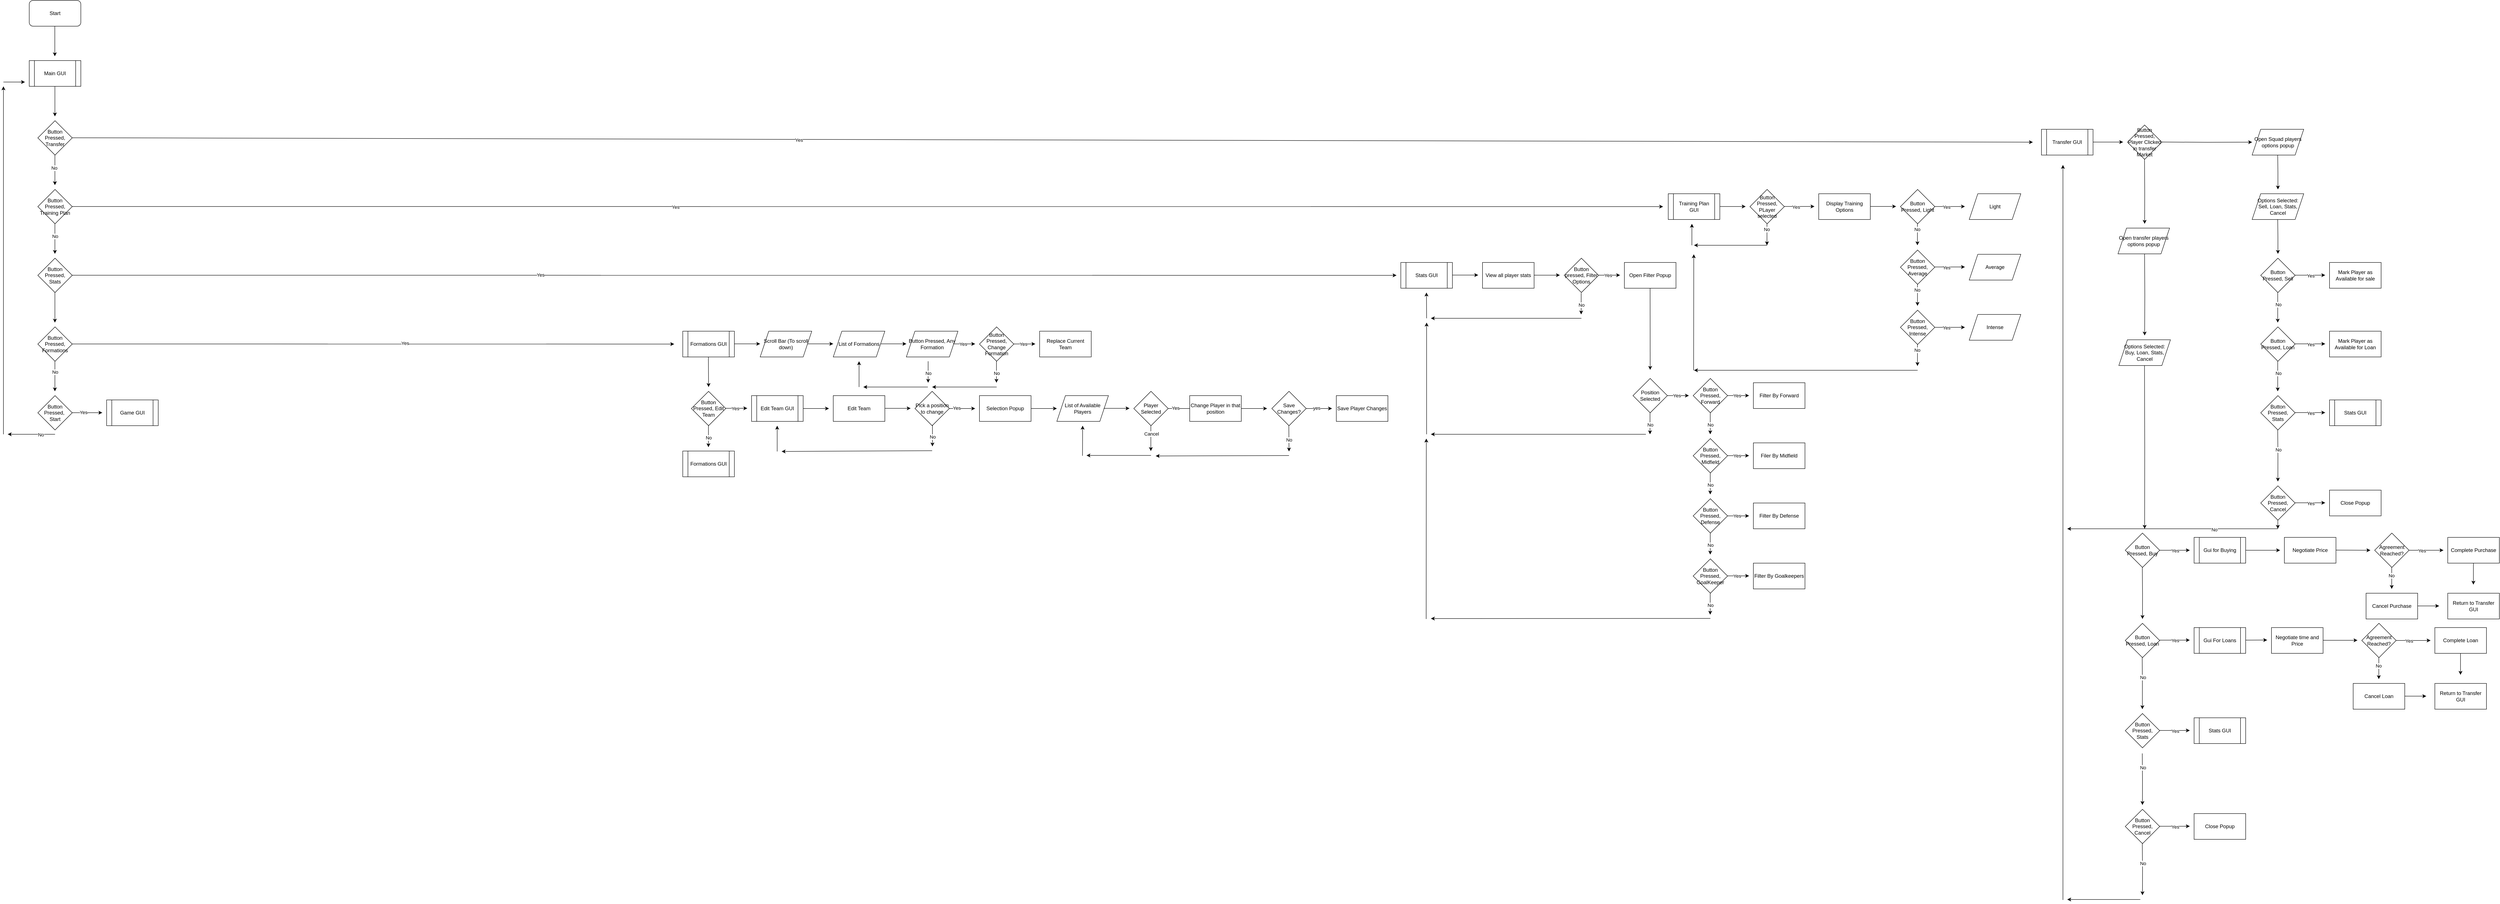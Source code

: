 <mxfile version="24.4.0" type="github">
  <diagram id="C5RBs43oDa-KdzZeNtuy" name="Page-1">
    <mxGraphModel dx="2385" dy="1515" grid="1" gridSize="10" guides="1" tooltips="1" connect="1" arrows="1" fold="1" page="1" pageScale="1" pageWidth="827" pageHeight="1169" math="0" shadow="0">
      <root>
        <object label="" Turn_Based_Strategy_Game="" id="WIyWlLk6GJQsqaUBKTNV-0">
          <mxCell />
        </object>
        <mxCell id="WIyWlLk6GJQsqaUBKTNV-1" parent="WIyWlLk6GJQsqaUBKTNV-0" />
        <mxCell id="M1Zz8qO_mx4tUwOKUklM-0" value="Start" style="rounded=1;whiteSpace=wrap;html=1;" parent="WIyWlLk6GJQsqaUBKTNV-1" vertex="1">
          <mxGeometry x="330" y="80" width="120" height="60" as="geometry" />
        </mxCell>
        <mxCell id="M1Zz8qO_mx4tUwOKUklM-2" value="" style="endArrow=classic;html=1;rounded=0;" parent="WIyWlLk6GJQsqaUBKTNV-1" edge="1">
          <mxGeometry width="50" height="50" relative="1" as="geometry">
            <mxPoint x="389.5" y="140" as="sourcePoint" />
            <mxPoint x="389.5" y="210" as="targetPoint" />
          </mxGeometry>
        </mxCell>
        <mxCell id="M1Zz8qO_mx4tUwOKUklM-3" value="Main GUI" style="shape=process;whiteSpace=wrap;html=1;backgroundOutline=1;" parent="WIyWlLk6GJQsqaUBKTNV-1" vertex="1">
          <mxGeometry x="330" y="220" width="120" height="60" as="geometry" />
        </mxCell>
        <mxCell id="M1Zz8qO_mx4tUwOKUklM-4" value="Button Pressed, Transfer" style="rhombus;whiteSpace=wrap;html=1;" parent="WIyWlLk6GJQsqaUBKTNV-1" vertex="1">
          <mxGeometry x="350" y="360" width="80" height="80" as="geometry" />
        </mxCell>
        <mxCell id="M1Zz8qO_mx4tUwOKUklM-5" value="" style="endArrow=classic;html=1;rounded=0;" parent="WIyWlLk6GJQsqaUBKTNV-1" edge="1">
          <mxGeometry width="50" height="50" relative="1" as="geometry">
            <mxPoint x="389.7" y="280" as="sourcePoint" />
            <mxPoint x="389.7" y="350" as="targetPoint" />
          </mxGeometry>
        </mxCell>
        <mxCell id="M1Zz8qO_mx4tUwOKUklM-6" value="" style="endArrow=classic;html=1;rounded=0;" parent="WIyWlLk6GJQsqaUBKTNV-1" edge="1">
          <mxGeometry width="50" height="50" relative="1" as="geometry">
            <mxPoint x="430" y="399.7" as="sourcePoint" />
            <mxPoint x="4990" y="410" as="targetPoint" />
          </mxGeometry>
        </mxCell>
        <mxCell id="M1Zz8qO_mx4tUwOKUklM-7" value="Yes" style="edgeLabel;html=1;align=center;verticalAlign=middle;resizable=0;points=[];" parent="M1Zz8qO_mx4tUwOKUklM-6" vertex="1" connectable="0">
          <mxGeometry x="-0.259" y="-1" relative="1" as="geometry">
            <mxPoint as="offset" />
          </mxGeometry>
        </mxCell>
        <mxCell id="M1Zz8qO_mx4tUwOKUklM-8" value="Transfer GUI" style="shape=process;whiteSpace=wrap;html=1;backgroundOutline=1;" parent="WIyWlLk6GJQsqaUBKTNV-1" vertex="1">
          <mxGeometry x="5010" y="380" width="120" height="60" as="geometry" />
        </mxCell>
        <mxCell id="M1Zz8qO_mx4tUwOKUklM-9" value="" style="edgeStyle=orthogonalEdgeStyle;rounded=0;orthogonalLoop=1;jettySize=auto;html=1;" parent="WIyWlLk6GJQsqaUBKTNV-1" edge="1">
          <mxGeometry relative="1" as="geometry">
            <mxPoint x="389.7" y="440" as="sourcePoint" />
            <mxPoint x="389.7" y="510" as="targetPoint" />
          </mxGeometry>
        </mxCell>
        <mxCell id="M1Zz8qO_mx4tUwOKUklM-10" value="No" style="edgeLabel;html=1;align=center;verticalAlign=middle;resizable=0;points=[];" parent="M1Zz8qO_mx4tUwOKUklM-9" vertex="1" connectable="0">
          <mxGeometry x="-0.161" y="-2" relative="1" as="geometry">
            <mxPoint as="offset" />
          </mxGeometry>
        </mxCell>
        <mxCell id="M1Zz8qO_mx4tUwOKUklM-11" value="Button Pressed, Training Plan" style="rhombus;whiteSpace=wrap;html=1;" parent="WIyWlLk6GJQsqaUBKTNV-1" vertex="1">
          <mxGeometry x="350" y="520" width="80" height="80" as="geometry" />
        </mxCell>
        <mxCell id="M1Zz8qO_mx4tUwOKUklM-12" value="" style="endArrow=classic;html=1;rounded=0;" parent="WIyWlLk6GJQsqaUBKTNV-1" edge="1">
          <mxGeometry width="50" height="50" relative="1" as="geometry">
            <mxPoint x="430.0" y="559.7" as="sourcePoint" />
            <mxPoint x="4130" y="560" as="targetPoint" />
          </mxGeometry>
        </mxCell>
        <mxCell id="M1Zz8qO_mx4tUwOKUklM-14" value="Yes" style="edgeLabel;html=1;align=center;verticalAlign=middle;resizable=0;points=[];" parent="M1Zz8qO_mx4tUwOKUklM-12" vertex="1" connectable="0">
          <mxGeometry x="-0.242" y="-1" relative="1" as="geometry">
            <mxPoint as="offset" />
          </mxGeometry>
        </mxCell>
        <mxCell id="M1Zz8qO_mx4tUwOKUklM-13" value="Training Plan GUI" style="shape=process;whiteSpace=wrap;html=1;backgroundOutline=1;" parent="WIyWlLk6GJQsqaUBKTNV-1" vertex="1">
          <mxGeometry x="4142" y="530" width="120" height="60" as="geometry" />
        </mxCell>
        <mxCell id="M1Zz8qO_mx4tUwOKUklM-15" value="" style="edgeStyle=orthogonalEdgeStyle;rounded=0;orthogonalLoop=1;jettySize=auto;html=1;" parent="WIyWlLk6GJQsqaUBKTNV-1" edge="1">
          <mxGeometry relative="1" as="geometry">
            <mxPoint x="389.7" y="600" as="sourcePoint" />
            <mxPoint x="389.7" y="670" as="targetPoint" />
          </mxGeometry>
        </mxCell>
        <mxCell id="M1Zz8qO_mx4tUwOKUklM-16" value="No" style="edgeLabel;html=1;align=center;verticalAlign=middle;resizable=0;points=[];" parent="M1Zz8qO_mx4tUwOKUklM-15" vertex="1" connectable="0">
          <mxGeometry x="-0.178" relative="1" as="geometry">
            <mxPoint as="offset" />
          </mxGeometry>
        </mxCell>
        <mxCell id="M1Zz8qO_mx4tUwOKUklM-17" value="Button Pressed, Stats" style="rhombus;whiteSpace=wrap;html=1;" parent="WIyWlLk6GJQsqaUBKTNV-1" vertex="1">
          <mxGeometry x="350" y="680" width="80" height="80" as="geometry" />
        </mxCell>
        <mxCell id="M1Zz8qO_mx4tUwOKUklM-18" value="" style="endArrow=classic;html=1;rounded=0;" parent="WIyWlLk6GJQsqaUBKTNV-1" edge="1">
          <mxGeometry width="50" height="50" relative="1" as="geometry">
            <mxPoint x="430.0" y="719.7" as="sourcePoint" />
            <mxPoint x="3510" y="720" as="targetPoint" />
          </mxGeometry>
        </mxCell>
        <mxCell id="M1Zz8qO_mx4tUwOKUklM-19" value="Yes" style="edgeLabel;html=1;align=center;verticalAlign=middle;resizable=0;points=[];" parent="M1Zz8qO_mx4tUwOKUklM-18" vertex="1" connectable="0">
          <mxGeometry x="-0.293" y="1" relative="1" as="geometry">
            <mxPoint as="offset" />
          </mxGeometry>
        </mxCell>
        <mxCell id="M1Zz8qO_mx4tUwOKUklM-20" value="Stats GUI" style="shape=process;whiteSpace=wrap;html=1;backgroundOutline=1;" parent="WIyWlLk6GJQsqaUBKTNV-1" vertex="1">
          <mxGeometry x="3520" y="690" width="120" height="60" as="geometry" />
        </mxCell>
        <mxCell id="M1Zz8qO_mx4tUwOKUklM-21" value="" style="edgeStyle=orthogonalEdgeStyle;rounded=0;orthogonalLoop=1;jettySize=auto;html=1;" parent="WIyWlLk6GJQsqaUBKTNV-1" edge="1">
          <mxGeometry relative="1" as="geometry">
            <mxPoint x="389.7" y="760" as="sourcePoint" />
            <mxPoint x="389.7" y="830" as="targetPoint" />
          </mxGeometry>
        </mxCell>
        <mxCell id="M1Zz8qO_mx4tUwOKUklM-22" value="Button Pressed, Formations" style="rhombus;whiteSpace=wrap;html=1;" parent="WIyWlLk6GJQsqaUBKTNV-1" vertex="1">
          <mxGeometry x="350" y="840" width="80" height="80" as="geometry" />
        </mxCell>
        <mxCell id="M1Zz8qO_mx4tUwOKUklM-23" value="" style="endArrow=classic;html=1;rounded=0;" parent="WIyWlLk6GJQsqaUBKTNV-1" edge="1">
          <mxGeometry width="50" height="50" relative="1" as="geometry">
            <mxPoint x="430.0" y="879.7" as="sourcePoint" />
            <mxPoint x="1830" y="880" as="targetPoint" />
          </mxGeometry>
        </mxCell>
        <mxCell id="M1Zz8qO_mx4tUwOKUklM-24" value="Yes" style="edgeLabel;html=1;align=center;verticalAlign=middle;resizable=0;points=[];" parent="M1Zz8qO_mx4tUwOKUklM-23" vertex="1" connectable="0">
          <mxGeometry x="0.105" y="2" relative="1" as="geometry">
            <mxPoint as="offset" />
          </mxGeometry>
        </mxCell>
        <mxCell id="M1Zz8qO_mx4tUwOKUklM-25" value="Formations GUI" style="shape=process;whiteSpace=wrap;html=1;backgroundOutline=1;" parent="WIyWlLk6GJQsqaUBKTNV-1" vertex="1">
          <mxGeometry x="1850" y="850" width="120" height="60" as="geometry" />
        </mxCell>
        <mxCell id="M1Zz8qO_mx4tUwOKUklM-26" value="" style="edgeStyle=orthogonalEdgeStyle;rounded=0;orthogonalLoop=1;jettySize=auto;html=1;" parent="WIyWlLk6GJQsqaUBKTNV-1" edge="1">
          <mxGeometry relative="1" as="geometry">
            <mxPoint x="389.7" y="920" as="sourcePoint" />
            <mxPoint x="389.7" y="990" as="targetPoint" />
          </mxGeometry>
        </mxCell>
        <mxCell id="M1Zz8qO_mx4tUwOKUklM-27" value="No" style="edgeLabel;html=1;align=center;verticalAlign=middle;resizable=0;points=[];" parent="M1Zz8qO_mx4tUwOKUklM-26" vertex="1" connectable="0">
          <mxGeometry x="-0.3" relative="1" as="geometry">
            <mxPoint as="offset" />
          </mxGeometry>
        </mxCell>
        <mxCell id="M1Zz8qO_mx4tUwOKUklM-28" value="Button Pressed,&amp;nbsp;&lt;div&gt;Start&lt;/div&gt;" style="rhombus;whiteSpace=wrap;html=1;" parent="WIyWlLk6GJQsqaUBKTNV-1" vertex="1">
          <mxGeometry x="350" y="1000" width="80" height="80" as="geometry" />
        </mxCell>
        <mxCell id="M1Zz8qO_mx4tUwOKUklM-29" value="" style="endArrow=classic;html=1;rounded=0;" parent="WIyWlLk6GJQsqaUBKTNV-1" edge="1">
          <mxGeometry width="50" height="50" relative="1" as="geometry">
            <mxPoint x="430.0" y="1039.69" as="sourcePoint" />
            <mxPoint x="500.0" y="1039.69" as="targetPoint" />
          </mxGeometry>
        </mxCell>
        <mxCell id="M1Zz8qO_mx4tUwOKUklM-30" value="Yes" style="edgeLabel;html=1;align=center;verticalAlign=middle;resizable=0;points=[];" parent="M1Zz8qO_mx4tUwOKUklM-29" vertex="1" connectable="0">
          <mxGeometry x="-0.261" y="1" relative="1" as="geometry">
            <mxPoint as="offset" />
          </mxGeometry>
        </mxCell>
        <mxCell id="M1Zz8qO_mx4tUwOKUklM-31" value="Game GUI" style="shape=process;whiteSpace=wrap;html=1;backgroundOutline=1;" parent="WIyWlLk6GJQsqaUBKTNV-1" vertex="1">
          <mxGeometry x="510" y="1010" width="120" height="60" as="geometry" />
        </mxCell>
        <mxCell id="M1Zz8qO_mx4tUwOKUklM-33" value="" style="endArrow=classic;html=1;rounded=0;" parent="WIyWlLk6GJQsqaUBKTNV-1" edge="1">
          <mxGeometry width="50" height="50" relative="1" as="geometry">
            <mxPoint x="5130" y="409.69" as="sourcePoint" />
            <mxPoint x="5200" y="409.69" as="targetPoint" />
          </mxGeometry>
        </mxCell>
        <mxCell id="M1Zz8qO_mx4tUwOKUklM-35" value="Button Pressed, Player Clicked in transfer Market" style="rhombus;whiteSpace=wrap;html=1;" parent="WIyWlLk6GJQsqaUBKTNV-1" vertex="1">
          <mxGeometry x="5210" y="370" width="80" height="80" as="geometry" />
        </mxCell>
        <mxCell id="M1Zz8qO_mx4tUwOKUklM-36" value="" style="edgeStyle=orthogonalEdgeStyle;rounded=0;orthogonalLoop=1;jettySize=auto;html=1;" parent="WIyWlLk6GJQsqaUBKTNV-1" edge="1">
          <mxGeometry relative="1" as="geometry">
            <mxPoint x="5249.71" y="450" as="sourcePoint" />
            <mxPoint x="5250" y="600" as="targetPoint" />
          </mxGeometry>
        </mxCell>
        <mxCell id="M1Zz8qO_mx4tUwOKUklM-43" value="Open transfer players options popup" style="shape=parallelogram;perimeter=parallelogramPerimeter;whiteSpace=wrap;html=1;fixedSize=1;" parent="WIyWlLk6GJQsqaUBKTNV-1" vertex="1">
          <mxGeometry x="5188" y="610" width="120" height="60" as="geometry" />
        </mxCell>
        <mxCell id="M1Zz8qO_mx4tUwOKUklM-44" value="" style="edgeStyle=orthogonalEdgeStyle;rounded=0;orthogonalLoop=1;jettySize=auto;html=1;" parent="WIyWlLk6GJQsqaUBKTNV-1" edge="1">
          <mxGeometry relative="1" as="geometry">
            <mxPoint x="5290" y="409.68" as="sourcePoint" />
            <mxPoint x="5500" y="410" as="targetPoint" />
          </mxGeometry>
        </mxCell>
        <mxCell id="M1Zz8qO_mx4tUwOKUklM-49" value="" style="edgeStyle=orthogonalEdgeStyle;rounded=0;orthogonalLoop=1;jettySize=auto;html=1;" parent="WIyWlLk6GJQsqaUBKTNV-1" edge="1">
          <mxGeometry relative="1" as="geometry">
            <mxPoint x="5249.86" y="670" as="sourcePoint" />
            <mxPoint x="5250" y="860" as="targetPoint" />
          </mxGeometry>
        </mxCell>
        <mxCell id="M1Zz8qO_mx4tUwOKUklM-51" value="Options Selected: Buy, Loan, Stats, Cancel" style="shape=parallelogram;perimeter=parallelogramPerimeter;whiteSpace=wrap;html=1;fixedSize=1;" parent="WIyWlLk6GJQsqaUBKTNV-1" vertex="1">
          <mxGeometry x="5190" y="870" width="120" height="60" as="geometry" />
        </mxCell>
        <mxCell id="M1Zz8qO_mx4tUwOKUklM-52" value="Button Pressed, Buy" style="rhombus;whiteSpace=wrap;html=1;" parent="WIyWlLk6GJQsqaUBKTNV-1" vertex="1">
          <mxGeometry x="5205" y="1320" width="80" height="80" as="geometry" />
        </mxCell>
        <mxCell id="M1Zz8qO_mx4tUwOKUklM-53" value="" style="edgeStyle=orthogonalEdgeStyle;rounded=0;orthogonalLoop=1;jettySize=auto;html=1;" parent="WIyWlLk6GJQsqaUBKTNV-1" edge="1">
          <mxGeometry relative="1" as="geometry">
            <mxPoint x="5249.68" y="930" as="sourcePoint" />
            <mxPoint x="5250" y="1310" as="targetPoint" />
          </mxGeometry>
        </mxCell>
        <mxCell id="M1Zz8qO_mx4tUwOKUklM-55" value="" style="endArrow=classic;html=1;rounded=0;" parent="WIyWlLk6GJQsqaUBKTNV-1" edge="1">
          <mxGeometry relative="1" as="geometry">
            <mxPoint x="5285" y="1360" as="sourcePoint" />
            <mxPoint x="5355" y="1360" as="targetPoint" />
          </mxGeometry>
        </mxCell>
        <mxCell id="M1Zz8qO_mx4tUwOKUklM-57" value="Yes" style="edgeLabel;html=1;align=center;verticalAlign=middle;resizable=0;points=[];" parent="M1Zz8qO_mx4tUwOKUklM-55" vertex="1" connectable="0">
          <mxGeometry x="0.033" y="-1" relative="1" as="geometry">
            <mxPoint as="offset" />
          </mxGeometry>
        </mxCell>
        <mxCell id="M1Zz8qO_mx4tUwOKUklM-58" value="Gui for Buying" style="shape=process;whiteSpace=wrap;html=1;backgroundOutline=1;" parent="WIyWlLk6GJQsqaUBKTNV-1" vertex="1">
          <mxGeometry x="5365" y="1330" width="120" height="60" as="geometry" />
        </mxCell>
        <mxCell id="M1Zz8qO_mx4tUwOKUklM-59" value="" style="endArrow=classic;html=1;rounded=0;" parent="WIyWlLk6GJQsqaUBKTNV-1" edge="1">
          <mxGeometry width="50" height="50" relative="1" as="geometry">
            <mxPoint x="5485" y="1360" as="sourcePoint" />
            <mxPoint x="5565" y="1360" as="targetPoint" />
          </mxGeometry>
        </mxCell>
        <mxCell id="M1Zz8qO_mx4tUwOKUklM-62" value="" style="endArrow=classic;html=1;rounded=0;" parent="WIyWlLk6GJQsqaUBKTNV-1" edge="1">
          <mxGeometry width="50" height="50" relative="1" as="geometry">
            <mxPoint x="5685" y="1359.64" as="sourcePoint" />
            <mxPoint x="5775" y="1360" as="targetPoint" />
          </mxGeometry>
        </mxCell>
        <mxCell id="M1Zz8qO_mx4tUwOKUklM-63" value="Agreement Reached?" style="rhombus;whiteSpace=wrap;html=1;" parent="WIyWlLk6GJQsqaUBKTNV-1" vertex="1">
          <mxGeometry x="5785" y="1320" width="80" height="80" as="geometry" />
        </mxCell>
        <mxCell id="M1Zz8qO_mx4tUwOKUklM-65" value="" style="endArrow=classic;html=1;rounded=0;" parent="WIyWlLk6GJQsqaUBKTNV-1" edge="1">
          <mxGeometry width="50" height="50" relative="1" as="geometry">
            <mxPoint x="5865" y="1360" as="sourcePoint" />
            <mxPoint x="5945" y="1360" as="targetPoint" />
          </mxGeometry>
        </mxCell>
        <mxCell id="M1Zz8qO_mx4tUwOKUklM-68" value="Yes" style="edgeLabel;html=1;align=center;verticalAlign=middle;resizable=0;points=[];" parent="M1Zz8qO_mx4tUwOKUklM-65" vertex="1" connectable="0">
          <mxGeometry x="-0.257" y="-1" relative="1" as="geometry">
            <mxPoint as="offset" />
          </mxGeometry>
        </mxCell>
        <mxCell id="M1Zz8qO_mx4tUwOKUklM-69" value="" style="endArrow=classic;html=1;rounded=0;" parent="WIyWlLk6GJQsqaUBKTNV-1" edge="1">
          <mxGeometry width="50" height="50" relative="1" as="geometry">
            <mxPoint x="5824.64" y="1400" as="sourcePoint" />
            <mxPoint x="5824.64" y="1450" as="targetPoint" />
          </mxGeometry>
        </mxCell>
        <mxCell id="M1Zz8qO_mx4tUwOKUklM-70" value="No" style="edgeLabel;html=1;align=center;verticalAlign=middle;resizable=0;points=[];" parent="M1Zz8qO_mx4tUwOKUklM-69" vertex="1" connectable="0">
          <mxGeometry x="-0.234" y="-1" relative="1" as="geometry">
            <mxPoint as="offset" />
          </mxGeometry>
        </mxCell>
        <mxCell id="M1Zz8qO_mx4tUwOKUklM-71" value="Complete Purchase" style="rounded=0;whiteSpace=wrap;html=1;" parent="WIyWlLk6GJQsqaUBKTNV-1" vertex="1">
          <mxGeometry x="5955" y="1330" width="120" height="60" as="geometry" />
        </mxCell>
        <mxCell id="M1Zz8qO_mx4tUwOKUklM-72" value="Cancel Purchase" style="rounded=0;whiteSpace=wrap;html=1;" parent="WIyWlLk6GJQsqaUBKTNV-1" vertex="1">
          <mxGeometry x="5765" y="1460" width="120" height="60" as="geometry" />
        </mxCell>
        <mxCell id="M1Zz8qO_mx4tUwOKUklM-73" value="Return to Transfer GUI" style="rounded=0;whiteSpace=wrap;html=1;" parent="WIyWlLk6GJQsqaUBKTNV-1" vertex="1">
          <mxGeometry x="5955" y="1460" width="120" height="60" as="geometry" />
        </mxCell>
        <mxCell id="M1Zz8qO_mx4tUwOKUklM-74" value="" style="endArrow=classic;html=1;rounded=0;entryX=0.75;entryY=1;entryDx=0;entryDy=0;" parent="WIyWlLk6GJQsqaUBKTNV-1" edge="1">
          <mxGeometry width="50" height="50" relative="1" as="geometry">
            <mxPoint x="5885" y="1489.64" as="sourcePoint" />
            <mxPoint x="5935" y="1489.64" as="targetPoint" />
          </mxGeometry>
        </mxCell>
        <mxCell id="M1Zz8qO_mx4tUwOKUklM-75" value="" style="endArrow=classic;html=1;rounded=0;" parent="WIyWlLk6GJQsqaUBKTNV-1" edge="1">
          <mxGeometry width="50" height="50" relative="1" as="geometry">
            <mxPoint x="6014.64" y="1390" as="sourcePoint" />
            <mxPoint x="6014.64" y="1440" as="targetPoint" />
          </mxGeometry>
        </mxCell>
        <mxCell id="M1Zz8qO_mx4tUwOKUklM-76" value="Button Pressed, Loan" style="rhombus;whiteSpace=wrap;html=1;" parent="WIyWlLk6GJQsqaUBKTNV-1" vertex="1">
          <mxGeometry x="5205" y="1530" width="80" height="80" as="geometry" />
        </mxCell>
        <mxCell id="M1Zz8qO_mx4tUwOKUklM-77" value="" style="edgeStyle=orthogonalEdgeStyle;rounded=0;orthogonalLoop=1;jettySize=auto;html=1;" parent="WIyWlLk6GJQsqaUBKTNV-1" edge="1">
          <mxGeometry relative="1" as="geometry">
            <mxPoint x="5244.6" y="1400" as="sourcePoint" />
            <mxPoint x="5245" y="1520" as="targetPoint" />
          </mxGeometry>
        </mxCell>
        <mxCell id="M1Zz8qO_mx4tUwOKUklM-78" value="" style="endArrow=classic;html=1;rounded=0;" parent="WIyWlLk6GJQsqaUBKTNV-1" edge="1">
          <mxGeometry relative="1" as="geometry">
            <mxPoint x="5285" y="1569.2" as="sourcePoint" />
            <mxPoint x="5355" y="1569.2" as="targetPoint" />
          </mxGeometry>
        </mxCell>
        <mxCell id="M1Zz8qO_mx4tUwOKUklM-79" value="Yes" style="edgeLabel;html=1;align=center;verticalAlign=middle;resizable=0;points=[];" parent="M1Zz8qO_mx4tUwOKUklM-78" vertex="1" connectable="0">
          <mxGeometry x="0.033" y="-1" relative="1" as="geometry">
            <mxPoint as="offset" />
          </mxGeometry>
        </mxCell>
        <mxCell id="M1Zz8qO_mx4tUwOKUklM-80" value="Gui For Loans" style="shape=process;whiteSpace=wrap;html=1;backgroundOutline=1;" parent="WIyWlLk6GJQsqaUBKTNV-1" vertex="1">
          <mxGeometry x="5365" y="1540" width="120" height="60" as="geometry" />
        </mxCell>
        <mxCell id="M1Zz8qO_mx4tUwOKUklM-81" value="Negotiate Price" style="rounded=0;whiteSpace=wrap;html=1;" parent="WIyWlLk6GJQsqaUBKTNV-1" vertex="1">
          <mxGeometry x="5575" y="1330" width="120" height="60" as="geometry" />
        </mxCell>
        <mxCell id="M1Zz8qO_mx4tUwOKUklM-82" value="" style="endArrow=classic;html=1;rounded=0;" parent="WIyWlLk6GJQsqaUBKTNV-1" edge="1">
          <mxGeometry width="50" height="50" relative="1" as="geometry">
            <mxPoint x="5485" y="1569.2" as="sourcePoint" />
            <mxPoint x="5535" y="1569" as="targetPoint" />
          </mxGeometry>
        </mxCell>
        <mxCell id="M1Zz8qO_mx4tUwOKUklM-83" value="Negotiate time and Price" style="rounded=0;whiteSpace=wrap;html=1;" parent="WIyWlLk6GJQsqaUBKTNV-1" vertex="1">
          <mxGeometry x="5545" y="1540" width="120" height="60" as="geometry" />
        </mxCell>
        <mxCell id="M1Zz8qO_mx4tUwOKUklM-84" value="" style="endArrow=classic;html=1;rounded=0;" parent="WIyWlLk6GJQsqaUBKTNV-1" edge="1">
          <mxGeometry width="50" height="50" relative="1" as="geometry">
            <mxPoint x="5665" y="1569.57" as="sourcePoint" />
            <mxPoint x="5745" y="1569.57" as="targetPoint" />
          </mxGeometry>
        </mxCell>
        <mxCell id="M1Zz8qO_mx4tUwOKUklM-85" value="Agreement Reached?" style="rhombus;whiteSpace=wrap;html=1;" parent="WIyWlLk6GJQsqaUBKTNV-1" vertex="1">
          <mxGeometry x="5755" y="1530" width="80" height="80" as="geometry" />
        </mxCell>
        <mxCell id="M1Zz8qO_mx4tUwOKUklM-86" value="" style="endArrow=classic;html=1;rounded=0;" parent="WIyWlLk6GJQsqaUBKTNV-1" edge="1">
          <mxGeometry width="50" height="50" relative="1" as="geometry">
            <mxPoint x="5835" y="1570" as="sourcePoint" />
            <mxPoint x="5915" y="1570" as="targetPoint" />
          </mxGeometry>
        </mxCell>
        <mxCell id="M1Zz8qO_mx4tUwOKUklM-87" value="Yes" style="edgeLabel;html=1;align=center;verticalAlign=middle;resizable=0;points=[];" parent="M1Zz8qO_mx4tUwOKUklM-86" vertex="1" connectable="0">
          <mxGeometry x="-0.257" y="-1" relative="1" as="geometry">
            <mxPoint as="offset" />
          </mxGeometry>
        </mxCell>
        <mxCell id="M1Zz8qO_mx4tUwOKUklM-88" value="" style="endArrow=classic;html=1;rounded=0;" parent="WIyWlLk6GJQsqaUBKTNV-1" edge="1">
          <mxGeometry width="50" height="50" relative="1" as="geometry">
            <mxPoint x="5794.64" y="1610" as="sourcePoint" />
            <mxPoint x="5794.64" y="1660" as="targetPoint" />
          </mxGeometry>
        </mxCell>
        <mxCell id="M1Zz8qO_mx4tUwOKUklM-89" value="No" style="edgeLabel;html=1;align=center;verticalAlign=middle;resizable=0;points=[];" parent="M1Zz8qO_mx4tUwOKUklM-88" vertex="1" connectable="0">
          <mxGeometry x="-0.234" y="-1" relative="1" as="geometry">
            <mxPoint as="offset" />
          </mxGeometry>
        </mxCell>
        <mxCell id="M1Zz8qO_mx4tUwOKUklM-90" value="Complete Loan" style="rounded=0;whiteSpace=wrap;html=1;" parent="WIyWlLk6GJQsqaUBKTNV-1" vertex="1">
          <mxGeometry x="5925" y="1540" width="120" height="60" as="geometry" />
        </mxCell>
        <mxCell id="M1Zz8qO_mx4tUwOKUklM-91" value="Cancel Loan" style="rounded=0;whiteSpace=wrap;html=1;" parent="WIyWlLk6GJQsqaUBKTNV-1" vertex="1">
          <mxGeometry x="5735" y="1670" width="120" height="60" as="geometry" />
        </mxCell>
        <mxCell id="M1Zz8qO_mx4tUwOKUklM-92" value="Return to Transfer GUI" style="rounded=0;whiteSpace=wrap;html=1;" parent="WIyWlLk6GJQsqaUBKTNV-1" vertex="1">
          <mxGeometry x="5925" y="1670" width="120" height="60" as="geometry" />
        </mxCell>
        <mxCell id="M1Zz8qO_mx4tUwOKUklM-93" value="" style="endArrow=classic;html=1;rounded=0;entryX=0.75;entryY=1;entryDx=0;entryDy=0;" parent="WIyWlLk6GJQsqaUBKTNV-1" edge="1">
          <mxGeometry width="50" height="50" relative="1" as="geometry">
            <mxPoint x="5855" y="1699.64" as="sourcePoint" />
            <mxPoint x="5905" y="1699.64" as="targetPoint" />
          </mxGeometry>
        </mxCell>
        <mxCell id="M1Zz8qO_mx4tUwOKUklM-94" value="" style="endArrow=classic;html=1;rounded=0;" parent="WIyWlLk6GJQsqaUBKTNV-1" edge="1">
          <mxGeometry width="50" height="50" relative="1" as="geometry">
            <mxPoint x="5984.64" y="1600" as="sourcePoint" />
            <mxPoint x="5984.64" y="1650" as="targetPoint" />
          </mxGeometry>
        </mxCell>
        <mxCell id="M1Zz8qO_mx4tUwOKUklM-95" value="" style="edgeStyle=orthogonalEdgeStyle;rounded=0;orthogonalLoop=1;jettySize=auto;html=1;" parent="WIyWlLk6GJQsqaUBKTNV-1" edge="1">
          <mxGeometry relative="1" as="geometry">
            <mxPoint x="5244.33" y="1610" as="sourcePoint" />
            <mxPoint x="5244.73" y="1730" as="targetPoint" />
          </mxGeometry>
        </mxCell>
        <mxCell id="M1Zz8qO_mx4tUwOKUklM-97" value="No" style="edgeLabel;html=1;align=center;verticalAlign=middle;resizable=0;points=[];" parent="M1Zz8qO_mx4tUwOKUklM-95" vertex="1" connectable="0">
          <mxGeometry x="-0.256" y="1" relative="1" as="geometry">
            <mxPoint y="1" as="offset" />
          </mxGeometry>
        </mxCell>
        <mxCell id="M1Zz8qO_mx4tUwOKUklM-96" value="Button Pressed, Stats" style="rhombus;whiteSpace=wrap;html=1;" parent="WIyWlLk6GJQsqaUBKTNV-1" vertex="1">
          <mxGeometry x="5205" y="1740" width="80" height="80" as="geometry" />
        </mxCell>
        <mxCell id="M1Zz8qO_mx4tUwOKUklM-98" value="" style="endArrow=classic;html=1;rounded=0;" parent="WIyWlLk6GJQsqaUBKTNV-1" edge="1">
          <mxGeometry width="50" height="50" relative="1" as="geometry">
            <mxPoint x="390" y="1090" as="sourcePoint" />
            <mxPoint x="280" y="1090" as="targetPoint" />
          </mxGeometry>
        </mxCell>
        <mxCell id="M1Zz8qO_mx4tUwOKUklM-99" value="No" style="edgeLabel;html=1;align=center;verticalAlign=middle;resizable=0;points=[];" parent="M1Zz8qO_mx4tUwOKUklM-98" vertex="1" connectable="0">
          <mxGeometry x="-0.404" y="1" relative="1" as="geometry">
            <mxPoint as="offset" />
          </mxGeometry>
        </mxCell>
        <mxCell id="M1Zz8qO_mx4tUwOKUklM-100" value="" style="endArrow=classic;html=1;rounded=0;" parent="WIyWlLk6GJQsqaUBKTNV-1" edge="1">
          <mxGeometry width="50" height="50" relative="1" as="geometry">
            <mxPoint x="270" y="1090" as="sourcePoint" />
            <mxPoint x="270" y="280" as="targetPoint" />
          </mxGeometry>
        </mxCell>
        <mxCell id="M1Zz8qO_mx4tUwOKUklM-101" value="" style="endArrow=classic;html=1;rounded=0;" parent="WIyWlLk6GJQsqaUBKTNV-1" edge="1">
          <mxGeometry width="50" height="50" relative="1" as="geometry">
            <mxPoint x="270" y="270" as="sourcePoint" />
            <mxPoint x="320" y="270" as="targetPoint" />
          </mxGeometry>
        </mxCell>
        <mxCell id="M1Zz8qO_mx4tUwOKUklM-102" value="" style="endArrow=classic;html=1;rounded=0;" parent="WIyWlLk6GJQsqaUBKTNV-1" edge="1">
          <mxGeometry relative="1" as="geometry">
            <mxPoint x="5285" y="1779.55" as="sourcePoint" />
            <mxPoint x="5355" y="1779.55" as="targetPoint" />
          </mxGeometry>
        </mxCell>
        <mxCell id="M1Zz8qO_mx4tUwOKUklM-103" value="Yes" style="edgeLabel;html=1;align=center;verticalAlign=middle;resizable=0;points=[];" parent="M1Zz8qO_mx4tUwOKUklM-102" vertex="1" connectable="0">
          <mxGeometry x="0.033" y="-1" relative="1" as="geometry">
            <mxPoint as="offset" />
          </mxGeometry>
        </mxCell>
        <mxCell id="M1Zz8qO_mx4tUwOKUklM-105" value="Stats GUI" style="shape=process;whiteSpace=wrap;html=1;backgroundOutline=1;" parent="WIyWlLk6GJQsqaUBKTNV-1" vertex="1">
          <mxGeometry x="5365" y="1750" width="120" height="60" as="geometry" />
        </mxCell>
        <mxCell id="M1Zz8qO_mx4tUwOKUklM-106" value="" style="edgeStyle=orthogonalEdgeStyle;rounded=0;orthogonalLoop=1;jettySize=auto;html=1;" parent="WIyWlLk6GJQsqaUBKTNV-1" edge="1">
          <mxGeometry relative="1" as="geometry">
            <mxPoint x="5244.5" y="1833" as="sourcePoint" />
            <mxPoint x="5244.9" y="1953" as="targetPoint" />
          </mxGeometry>
        </mxCell>
        <mxCell id="M1Zz8qO_mx4tUwOKUklM-107" value="No" style="edgeLabel;html=1;align=center;verticalAlign=middle;resizable=0;points=[];" parent="M1Zz8qO_mx4tUwOKUklM-106" vertex="1" connectable="0">
          <mxGeometry x="-0.256" y="1" relative="1" as="geometry">
            <mxPoint y="-12" as="offset" />
          </mxGeometry>
        </mxCell>
        <mxCell id="M1Zz8qO_mx4tUwOKUklM-108" value="Button Pressed,&lt;div&gt;Cancel&lt;/div&gt;" style="rhombus;whiteSpace=wrap;html=1;" parent="WIyWlLk6GJQsqaUBKTNV-1" vertex="1">
          <mxGeometry x="5205" y="1963" width="80" height="80" as="geometry" />
        </mxCell>
        <mxCell id="M1Zz8qO_mx4tUwOKUklM-109" value="" style="endArrow=classic;html=1;rounded=0;" parent="WIyWlLk6GJQsqaUBKTNV-1" edge="1">
          <mxGeometry relative="1" as="geometry">
            <mxPoint x="5285" y="2002.5" as="sourcePoint" />
            <mxPoint x="5355" y="2002.5" as="targetPoint" />
          </mxGeometry>
        </mxCell>
        <mxCell id="M1Zz8qO_mx4tUwOKUklM-110" value="Yes" style="edgeLabel;html=1;align=center;verticalAlign=middle;resizable=0;points=[];" parent="M1Zz8qO_mx4tUwOKUklM-109" vertex="1" connectable="0">
          <mxGeometry x="0.033" y="-1" relative="1" as="geometry">
            <mxPoint as="offset" />
          </mxGeometry>
        </mxCell>
        <mxCell id="M1Zz8qO_mx4tUwOKUklM-111" value="Close Popup" style="rounded=0;whiteSpace=wrap;html=1;" parent="WIyWlLk6GJQsqaUBKTNV-1" vertex="1">
          <mxGeometry x="5365" y="1973" width="120" height="60" as="geometry" />
        </mxCell>
        <mxCell id="M1Zz8qO_mx4tUwOKUklM-116" value="Open Squad players options popup" style="shape=parallelogram;perimeter=parallelogramPerimeter;whiteSpace=wrap;html=1;fixedSize=1;" parent="WIyWlLk6GJQsqaUBKTNV-1" vertex="1">
          <mxGeometry x="5500" y="380" width="120" height="60" as="geometry" />
        </mxCell>
        <mxCell id="M1Zz8qO_mx4tUwOKUklM-117" value="" style="edgeStyle=orthogonalEdgeStyle;rounded=0;orthogonalLoop=1;jettySize=auto;html=1;" parent="WIyWlLk6GJQsqaUBKTNV-1" edge="1">
          <mxGeometry relative="1" as="geometry">
            <mxPoint x="5559.5" y="440" as="sourcePoint" />
            <mxPoint x="5560" y="520" as="targetPoint" />
          </mxGeometry>
        </mxCell>
        <mxCell id="M1Zz8qO_mx4tUwOKUklM-119" value="" style="edgeStyle=orthogonalEdgeStyle;rounded=0;orthogonalLoop=1;jettySize=auto;html=1;" parent="WIyWlLk6GJQsqaUBKTNV-1" edge="1">
          <mxGeometry relative="1" as="geometry">
            <mxPoint x="5559.5" y="590" as="sourcePoint" />
            <mxPoint x="5560" y="670" as="targetPoint" />
          </mxGeometry>
        </mxCell>
        <mxCell id="M1Zz8qO_mx4tUwOKUklM-120" value="Options Selected: Sell, Loan, Stats, Cancel" style="shape=parallelogram;perimeter=parallelogramPerimeter;whiteSpace=wrap;html=1;fixedSize=1;" parent="WIyWlLk6GJQsqaUBKTNV-1" vertex="1">
          <mxGeometry x="5500" y="530" width="120" height="60" as="geometry" />
        </mxCell>
        <mxCell id="M1Zz8qO_mx4tUwOKUklM-121" value="Button Pressed, Sell" style="rhombus;whiteSpace=wrap;html=1;" parent="WIyWlLk6GJQsqaUBKTNV-1" vertex="1">
          <mxGeometry x="5520" y="680" width="80" height="80" as="geometry" />
        </mxCell>
        <mxCell id="M1Zz8qO_mx4tUwOKUklM-122" value="" style="endArrow=classic;html=1;rounded=0;" parent="WIyWlLk6GJQsqaUBKTNV-1" edge="1">
          <mxGeometry relative="1" as="geometry">
            <mxPoint x="5600" y="719.57" as="sourcePoint" />
            <mxPoint x="5670" y="719.57" as="targetPoint" />
          </mxGeometry>
        </mxCell>
        <mxCell id="M1Zz8qO_mx4tUwOKUklM-123" value="Yes" style="edgeLabel;html=1;align=center;verticalAlign=middle;resizable=0;points=[];" parent="M1Zz8qO_mx4tUwOKUklM-122" vertex="1" connectable="0">
          <mxGeometry x="0.033" y="-1" relative="1" as="geometry">
            <mxPoint as="offset" />
          </mxGeometry>
        </mxCell>
        <mxCell id="M1Zz8qO_mx4tUwOKUklM-125" value="Mark Player as Available for sale" style="rounded=0;whiteSpace=wrap;html=1;" parent="WIyWlLk6GJQsqaUBKTNV-1" vertex="1">
          <mxGeometry x="5680" y="690" width="120" height="60" as="geometry" />
        </mxCell>
        <mxCell id="M1Zz8qO_mx4tUwOKUklM-126" value="" style="endArrow=classic;html=1;rounded=0;" parent="WIyWlLk6GJQsqaUBKTNV-1" edge="1">
          <mxGeometry width="50" height="50" relative="1" as="geometry">
            <mxPoint x="5559.52" y="760" as="sourcePoint" />
            <mxPoint x="5559.52" y="830" as="targetPoint" />
          </mxGeometry>
        </mxCell>
        <mxCell id="M1Zz8qO_mx4tUwOKUklM-127" value="No" style="edgeLabel;html=1;align=center;verticalAlign=middle;resizable=0;points=[];" parent="M1Zz8qO_mx4tUwOKUklM-126" vertex="1" connectable="0">
          <mxGeometry x="-0.22" y="1" relative="1" as="geometry">
            <mxPoint as="offset" />
          </mxGeometry>
        </mxCell>
        <mxCell id="M1Zz8qO_mx4tUwOKUklM-128" value="Button Pressed, Loan" style="rhombus;whiteSpace=wrap;html=1;" parent="WIyWlLk6GJQsqaUBKTNV-1" vertex="1">
          <mxGeometry x="5520" y="840" width="80" height="80" as="geometry" />
        </mxCell>
        <mxCell id="M1Zz8qO_mx4tUwOKUklM-129" value="" style="endArrow=classic;html=1;rounded=0;" parent="WIyWlLk6GJQsqaUBKTNV-1" edge="1">
          <mxGeometry relative="1" as="geometry">
            <mxPoint x="5600" y="879.52" as="sourcePoint" />
            <mxPoint x="5670" y="879.52" as="targetPoint" />
          </mxGeometry>
        </mxCell>
        <mxCell id="M1Zz8qO_mx4tUwOKUklM-130" value="Yes" style="edgeLabel;html=1;align=center;verticalAlign=middle;resizable=0;points=[];" parent="M1Zz8qO_mx4tUwOKUklM-129" vertex="1" connectable="0">
          <mxGeometry x="0.033" y="-1" relative="1" as="geometry">
            <mxPoint as="offset" />
          </mxGeometry>
        </mxCell>
        <mxCell id="M1Zz8qO_mx4tUwOKUklM-131" value="Mark Player as Available for Loan" style="rounded=0;whiteSpace=wrap;html=1;" parent="WIyWlLk6GJQsqaUBKTNV-1" vertex="1">
          <mxGeometry x="5680" y="850" width="120" height="60" as="geometry" />
        </mxCell>
        <mxCell id="M1Zz8qO_mx4tUwOKUklM-132" value="" style="endArrow=classic;html=1;rounded=0;" parent="WIyWlLk6GJQsqaUBKTNV-1" edge="1">
          <mxGeometry width="50" height="50" relative="1" as="geometry">
            <mxPoint x="5559.52" y="920" as="sourcePoint" />
            <mxPoint x="5559.52" y="990" as="targetPoint" />
          </mxGeometry>
        </mxCell>
        <mxCell id="M1Zz8qO_mx4tUwOKUklM-133" value="No" style="edgeLabel;html=1;align=center;verticalAlign=middle;resizable=0;points=[];" parent="M1Zz8qO_mx4tUwOKUklM-132" vertex="1" connectable="0">
          <mxGeometry x="-0.22" y="1" relative="1" as="geometry">
            <mxPoint as="offset" />
          </mxGeometry>
        </mxCell>
        <mxCell id="M1Zz8qO_mx4tUwOKUklM-134" value="Button Pressed, Stats" style="rhombus;whiteSpace=wrap;html=1;" parent="WIyWlLk6GJQsqaUBKTNV-1" vertex="1">
          <mxGeometry x="5520" y="1000" width="80" height="80" as="geometry" />
        </mxCell>
        <mxCell id="M1Zz8qO_mx4tUwOKUklM-135" value="" style="endArrow=classic;html=1;rounded=0;" parent="WIyWlLk6GJQsqaUBKTNV-1" edge="1">
          <mxGeometry relative="1" as="geometry">
            <mxPoint x="5600" y="1039.55" as="sourcePoint" />
            <mxPoint x="5670" y="1039.55" as="targetPoint" />
          </mxGeometry>
        </mxCell>
        <mxCell id="M1Zz8qO_mx4tUwOKUklM-136" value="Yes" style="edgeLabel;html=1;align=center;verticalAlign=middle;resizable=0;points=[];" parent="M1Zz8qO_mx4tUwOKUklM-135" vertex="1" connectable="0">
          <mxGeometry x="0.033" y="-1" relative="1" as="geometry">
            <mxPoint as="offset" />
          </mxGeometry>
        </mxCell>
        <mxCell id="M1Zz8qO_mx4tUwOKUklM-137" value="Stats GUI" style="shape=process;whiteSpace=wrap;html=1;backgroundOutline=1;" parent="WIyWlLk6GJQsqaUBKTNV-1" vertex="1">
          <mxGeometry x="5680" y="1010" width="120" height="60" as="geometry" />
        </mxCell>
        <mxCell id="M1Zz8qO_mx4tUwOKUklM-138" value="" style="edgeStyle=orthogonalEdgeStyle;rounded=0;orthogonalLoop=1;jettySize=auto;html=1;" parent="WIyWlLk6GJQsqaUBKTNV-1" edge="1">
          <mxGeometry relative="1" as="geometry">
            <mxPoint x="5559.5" y="1080" as="sourcePoint" />
            <mxPoint x="5559.9" y="1200" as="targetPoint" />
          </mxGeometry>
        </mxCell>
        <mxCell id="M1Zz8qO_mx4tUwOKUklM-139" value="No" style="edgeLabel;html=1;align=center;verticalAlign=middle;resizable=0;points=[];" parent="M1Zz8qO_mx4tUwOKUklM-138" vertex="1" connectable="0">
          <mxGeometry x="-0.256" y="1" relative="1" as="geometry">
            <mxPoint y="1" as="offset" />
          </mxGeometry>
        </mxCell>
        <mxCell id="M1Zz8qO_mx4tUwOKUklM-140" value="Button Pressed,&lt;div&gt;Cancel&lt;/div&gt;" style="rhombus;whiteSpace=wrap;html=1;" parent="WIyWlLk6GJQsqaUBKTNV-1" vertex="1">
          <mxGeometry x="5520" y="1210" width="80" height="80" as="geometry" />
        </mxCell>
        <mxCell id="M1Zz8qO_mx4tUwOKUklM-141" value="" style="endArrow=classic;html=1;rounded=0;" parent="WIyWlLk6GJQsqaUBKTNV-1" edge="1">
          <mxGeometry relative="1" as="geometry">
            <mxPoint x="5600" y="1249.5" as="sourcePoint" />
            <mxPoint x="5670" y="1249.5" as="targetPoint" />
          </mxGeometry>
        </mxCell>
        <mxCell id="M1Zz8qO_mx4tUwOKUklM-142" value="Yes" style="edgeLabel;html=1;align=center;verticalAlign=middle;resizable=0;points=[];" parent="M1Zz8qO_mx4tUwOKUklM-141" vertex="1" connectable="0">
          <mxGeometry x="0.033" y="-1" relative="1" as="geometry">
            <mxPoint as="offset" />
          </mxGeometry>
        </mxCell>
        <mxCell id="M1Zz8qO_mx4tUwOKUklM-143" value="Close Popup" style="rounded=0;whiteSpace=wrap;html=1;" parent="WIyWlLk6GJQsqaUBKTNV-1" vertex="1">
          <mxGeometry x="5680" y="1220" width="120" height="60" as="geometry" />
        </mxCell>
        <mxCell id="M1Zz8qO_mx4tUwOKUklM-144" value="" style="endArrow=classic;html=1;rounded=0;" parent="WIyWlLk6GJQsqaUBKTNV-1" edge="1">
          <mxGeometry width="50" height="50" relative="1" as="geometry">
            <mxPoint x="4262" y="559.76" as="sourcePoint" />
            <mxPoint x="4322" y="559.76" as="targetPoint" />
          </mxGeometry>
        </mxCell>
        <mxCell id="M1Zz8qO_mx4tUwOKUklM-145" value="Button Pressed, PLayer selected" style="rhombus;whiteSpace=wrap;html=1;" parent="WIyWlLk6GJQsqaUBKTNV-1" vertex="1">
          <mxGeometry x="4332" y="520" width="80" height="80" as="geometry" />
        </mxCell>
        <mxCell id="M1Zz8qO_mx4tUwOKUklM-146" value="" style="endArrow=classic;html=1;rounded=0;" parent="WIyWlLk6GJQsqaUBKTNV-1" edge="1">
          <mxGeometry width="50" height="50" relative="1" as="geometry">
            <mxPoint x="4371.62" y="600" as="sourcePoint" />
            <mxPoint x="4371.62" y="650" as="targetPoint" />
          </mxGeometry>
        </mxCell>
        <mxCell id="M1Zz8qO_mx4tUwOKUklM-147" value="No" style="edgeLabel;html=1;align=center;verticalAlign=middle;resizable=0;points=[];" parent="M1Zz8qO_mx4tUwOKUklM-146" vertex="1" connectable="0">
          <mxGeometry x="-0.501" y="-1" relative="1" as="geometry">
            <mxPoint as="offset" />
          </mxGeometry>
        </mxCell>
        <mxCell id="M1Zz8qO_mx4tUwOKUklM-148" value="" style="endArrow=classic;html=1;rounded=0;" parent="WIyWlLk6GJQsqaUBKTNV-1" edge="1">
          <mxGeometry width="50" height="50" relative="1" as="geometry">
            <mxPoint x="4372" y="650" as="sourcePoint" />
            <mxPoint x="4202" y="650" as="targetPoint" />
          </mxGeometry>
        </mxCell>
        <mxCell id="M1Zz8qO_mx4tUwOKUklM-149" value="" style="endArrow=classic;html=1;rounded=0;" parent="WIyWlLk6GJQsqaUBKTNV-1" edge="1">
          <mxGeometry width="50" height="50" relative="1" as="geometry">
            <mxPoint x="4197" y="650" as="sourcePoint" />
            <mxPoint x="4197" y="600" as="targetPoint" />
          </mxGeometry>
        </mxCell>
        <mxCell id="M1Zz8qO_mx4tUwOKUklM-150" value="" style="endArrow=classic;html=1;rounded=0;" parent="WIyWlLk6GJQsqaUBKTNV-1" edge="1">
          <mxGeometry width="50" height="50" relative="1" as="geometry">
            <mxPoint x="4412" y="559.63" as="sourcePoint" />
            <mxPoint x="4482" y="559.63" as="targetPoint" />
          </mxGeometry>
        </mxCell>
        <mxCell id="M1Zz8qO_mx4tUwOKUklM-151" value="Yes" style="edgeLabel;html=1;align=center;verticalAlign=middle;resizable=0;points=[];" parent="M1Zz8qO_mx4tUwOKUklM-150" vertex="1" connectable="0">
          <mxGeometry x="-0.242" y="-1" relative="1" as="geometry">
            <mxPoint as="offset" />
          </mxGeometry>
        </mxCell>
        <mxCell id="M1Zz8qO_mx4tUwOKUklM-152" value="Display Training Options" style="rounded=0;whiteSpace=wrap;html=1;" parent="WIyWlLk6GJQsqaUBKTNV-1" vertex="1">
          <mxGeometry x="4492" y="530" width="120" height="60" as="geometry" />
        </mxCell>
        <mxCell id="M1Zz8qO_mx4tUwOKUklM-153" value="" style="endArrow=classic;html=1;rounded=0;" parent="WIyWlLk6GJQsqaUBKTNV-1" edge="1">
          <mxGeometry width="50" height="50" relative="1" as="geometry">
            <mxPoint x="4612" y="559.58" as="sourcePoint" />
            <mxPoint x="4672" y="559.58" as="targetPoint" />
          </mxGeometry>
        </mxCell>
        <mxCell id="M1Zz8qO_mx4tUwOKUklM-154" value="Button Pressed, Light" style="rhombus;whiteSpace=wrap;html=1;" parent="WIyWlLk6GJQsqaUBKTNV-1" vertex="1">
          <mxGeometry x="4682" y="520" width="80" height="80" as="geometry" />
        </mxCell>
        <mxCell id="M1Zz8qO_mx4tUwOKUklM-155" value="" style="endArrow=classic;html=1;rounded=0;" parent="WIyWlLk6GJQsqaUBKTNV-1" edge="1">
          <mxGeometry width="50" height="50" relative="1" as="geometry">
            <mxPoint x="4762" y="559.71" as="sourcePoint" />
            <mxPoint x="4832" y="559.71" as="targetPoint" />
          </mxGeometry>
        </mxCell>
        <mxCell id="M1Zz8qO_mx4tUwOKUklM-156" value="Yes" style="edgeLabel;html=1;align=center;verticalAlign=middle;resizable=0;points=[];" parent="M1Zz8qO_mx4tUwOKUklM-155" vertex="1" connectable="0">
          <mxGeometry x="-0.242" y="-1" relative="1" as="geometry">
            <mxPoint as="offset" />
          </mxGeometry>
        </mxCell>
        <mxCell id="M1Zz8qO_mx4tUwOKUklM-157" value="Light" style="shape=parallelogram;perimeter=parallelogramPerimeter;whiteSpace=wrap;html=1;fixedSize=1;" parent="WIyWlLk6GJQsqaUBKTNV-1" vertex="1">
          <mxGeometry x="4842" y="530" width="120" height="60" as="geometry" />
        </mxCell>
        <mxCell id="M1Zz8qO_mx4tUwOKUklM-158" value="" style="endArrow=classic;html=1;rounded=0;" parent="WIyWlLk6GJQsqaUBKTNV-1" edge="1">
          <mxGeometry width="50" height="50" relative="1" as="geometry">
            <mxPoint x="4721.55" y="600" as="sourcePoint" />
            <mxPoint x="4721.55" y="650" as="targetPoint" />
          </mxGeometry>
        </mxCell>
        <mxCell id="M1Zz8qO_mx4tUwOKUklM-159" value="No" style="edgeLabel;html=1;align=center;verticalAlign=middle;resizable=0;points=[];" parent="M1Zz8qO_mx4tUwOKUklM-158" vertex="1" connectable="0">
          <mxGeometry x="-0.501" y="-1" relative="1" as="geometry">
            <mxPoint as="offset" />
          </mxGeometry>
        </mxCell>
        <mxCell id="M1Zz8qO_mx4tUwOKUklM-160" value="Button Pressed, Average" style="rhombus;whiteSpace=wrap;html=1;" parent="WIyWlLk6GJQsqaUBKTNV-1" vertex="1">
          <mxGeometry x="4682" y="661" width="80" height="80" as="geometry" />
        </mxCell>
        <mxCell id="M1Zz8qO_mx4tUwOKUklM-161" value="" style="endArrow=classic;html=1;rounded=0;" parent="WIyWlLk6GJQsqaUBKTNV-1" edge="1">
          <mxGeometry width="50" height="50" relative="1" as="geometry">
            <mxPoint x="4762" y="700.55" as="sourcePoint" />
            <mxPoint x="4832" y="700.55" as="targetPoint" />
          </mxGeometry>
        </mxCell>
        <mxCell id="M1Zz8qO_mx4tUwOKUklM-162" value="Yes" style="edgeLabel;html=1;align=center;verticalAlign=middle;resizable=0;points=[];" parent="M1Zz8qO_mx4tUwOKUklM-161" vertex="1" connectable="0">
          <mxGeometry x="-0.242" y="-1" relative="1" as="geometry">
            <mxPoint as="offset" />
          </mxGeometry>
        </mxCell>
        <mxCell id="M1Zz8qO_mx4tUwOKUklM-163" value="Average" style="shape=parallelogram;perimeter=parallelogramPerimeter;whiteSpace=wrap;html=1;fixedSize=1;" parent="WIyWlLk6GJQsqaUBKTNV-1" vertex="1">
          <mxGeometry x="4842" y="671" width="120" height="60" as="geometry" />
        </mxCell>
        <mxCell id="M1Zz8qO_mx4tUwOKUklM-164" value="Button Pressed, Intense" style="rhombus;whiteSpace=wrap;html=1;" parent="WIyWlLk6GJQsqaUBKTNV-1" vertex="1">
          <mxGeometry x="4682" y="801" width="80" height="80" as="geometry" />
        </mxCell>
        <mxCell id="M1Zz8qO_mx4tUwOKUklM-167" value="" style="endArrow=classic;html=1;rounded=0;" parent="WIyWlLk6GJQsqaUBKTNV-1" edge="1">
          <mxGeometry width="50" height="50" relative="1" as="geometry">
            <mxPoint x="4721.7" y="741" as="sourcePoint" />
            <mxPoint x="4721.7" y="791" as="targetPoint" />
          </mxGeometry>
        </mxCell>
        <mxCell id="M1Zz8qO_mx4tUwOKUklM-168" value="No" style="edgeLabel;html=1;align=center;verticalAlign=middle;resizable=0;points=[];" parent="M1Zz8qO_mx4tUwOKUklM-167" vertex="1" connectable="0">
          <mxGeometry x="-0.501" y="-1" relative="1" as="geometry">
            <mxPoint as="offset" />
          </mxGeometry>
        </mxCell>
        <mxCell id="M1Zz8qO_mx4tUwOKUklM-169" value="" style="endArrow=classic;html=1;rounded=0;" parent="WIyWlLk6GJQsqaUBKTNV-1" edge="1">
          <mxGeometry width="50" height="50" relative="1" as="geometry">
            <mxPoint x="4762" y="841" as="sourcePoint" />
            <mxPoint x="4832" y="841" as="targetPoint" />
          </mxGeometry>
        </mxCell>
        <mxCell id="M1Zz8qO_mx4tUwOKUklM-170" value="Yes" style="edgeLabel;html=1;align=center;verticalAlign=middle;resizable=0;points=[];" parent="M1Zz8qO_mx4tUwOKUklM-169" vertex="1" connectable="0">
          <mxGeometry x="-0.242" y="-1" relative="1" as="geometry">
            <mxPoint as="offset" />
          </mxGeometry>
        </mxCell>
        <mxCell id="M1Zz8qO_mx4tUwOKUklM-171" value="Intense" style="shape=parallelogram;perimeter=parallelogramPerimeter;whiteSpace=wrap;html=1;fixedSize=1;" parent="WIyWlLk6GJQsqaUBKTNV-1" vertex="1">
          <mxGeometry x="4842" y="811" width="120" height="60" as="geometry" />
        </mxCell>
        <mxCell id="M1Zz8qO_mx4tUwOKUklM-172" value="" style="endArrow=classic;html=1;rounded=0;" parent="WIyWlLk6GJQsqaUBKTNV-1" edge="1">
          <mxGeometry width="50" height="50" relative="1" as="geometry">
            <mxPoint x="4721.66" y="881" as="sourcePoint" />
            <mxPoint x="4721.66" y="931" as="targetPoint" />
          </mxGeometry>
        </mxCell>
        <mxCell id="M1Zz8qO_mx4tUwOKUklM-173" value="No" style="edgeLabel;html=1;align=center;verticalAlign=middle;resizable=0;points=[];" parent="M1Zz8qO_mx4tUwOKUklM-172" vertex="1" connectable="0">
          <mxGeometry x="-0.501" y="-1" relative="1" as="geometry">
            <mxPoint as="offset" />
          </mxGeometry>
        </mxCell>
        <mxCell id="M1Zz8qO_mx4tUwOKUklM-174" value="" style="endArrow=classic;html=1;rounded=0;" parent="WIyWlLk6GJQsqaUBKTNV-1" edge="1">
          <mxGeometry width="50" height="50" relative="1" as="geometry">
            <mxPoint x="4722" y="941" as="sourcePoint" />
            <mxPoint x="4202" y="941" as="targetPoint" />
          </mxGeometry>
        </mxCell>
        <mxCell id="M1Zz8qO_mx4tUwOKUklM-175" value="" style="endArrow=classic;html=1;rounded=0;" parent="WIyWlLk6GJQsqaUBKTNV-1" edge="1">
          <mxGeometry width="50" height="50" relative="1" as="geometry">
            <mxPoint x="4201" y="941" as="sourcePoint" />
            <mxPoint x="4201.38" y="671" as="targetPoint" />
          </mxGeometry>
        </mxCell>
        <mxCell id="M1Zz8qO_mx4tUwOKUklM-176" value="" style="edgeStyle=orthogonalEdgeStyle;rounded=0;orthogonalLoop=1;jettySize=auto;html=1;" parent="WIyWlLk6GJQsqaUBKTNV-1" edge="1">
          <mxGeometry relative="1" as="geometry">
            <mxPoint x="5244.55" y="2043" as="sourcePoint" />
            <mxPoint x="5244.95" y="2163" as="targetPoint" />
          </mxGeometry>
        </mxCell>
        <mxCell id="M1Zz8qO_mx4tUwOKUklM-177" value="No" style="edgeLabel;html=1;align=center;verticalAlign=middle;resizable=0;points=[];" parent="M1Zz8qO_mx4tUwOKUklM-176" vertex="1" connectable="0">
          <mxGeometry x="-0.256" y="1" relative="1" as="geometry">
            <mxPoint y="1" as="offset" />
          </mxGeometry>
        </mxCell>
        <mxCell id="M1Zz8qO_mx4tUwOKUklM-178" value="" style="endArrow=classic;html=1;rounded=0;" parent="WIyWlLk6GJQsqaUBKTNV-1" edge="1">
          <mxGeometry width="50" height="50" relative="1" as="geometry">
            <mxPoint x="5240" y="2173" as="sourcePoint" />
            <mxPoint x="5070" y="2173" as="targetPoint" />
          </mxGeometry>
        </mxCell>
        <mxCell id="M1Zz8qO_mx4tUwOKUklM-179" value="" style="endArrow=classic;html=1;rounded=0;" parent="WIyWlLk6GJQsqaUBKTNV-1" edge="1">
          <mxGeometry width="50" height="50" relative="1" as="geometry">
            <mxPoint x="5060" y="2174" as="sourcePoint" />
            <mxPoint x="5060" y="463.004" as="targetPoint" />
          </mxGeometry>
        </mxCell>
        <mxCell id="M1Zz8qO_mx4tUwOKUklM-180" value="" style="endArrow=classic;html=1;rounded=0;" parent="WIyWlLk6GJQsqaUBKTNV-1" edge="1">
          <mxGeometry width="50" height="50" relative="1" as="geometry">
            <mxPoint x="5560" y="1310" as="sourcePoint" />
            <mxPoint x="5070" y="1310" as="targetPoint" />
          </mxGeometry>
        </mxCell>
        <mxCell id="M1Zz8qO_mx4tUwOKUklM-182" value="No" style="edgeLabel;html=1;align=center;verticalAlign=middle;resizable=0;points=[];" parent="M1Zz8qO_mx4tUwOKUklM-180" vertex="1" connectable="0">
          <mxGeometry x="-0.393" y="2" relative="1" as="geometry">
            <mxPoint as="offset" />
          </mxGeometry>
        </mxCell>
        <mxCell id="M1Zz8qO_mx4tUwOKUklM-181" value="" style="endArrow=classic;html=1;rounded=0;" parent="WIyWlLk6GJQsqaUBKTNV-1" edge="1">
          <mxGeometry width="50" height="50" relative="1" as="geometry">
            <mxPoint x="5559.8" y="1290" as="sourcePoint" />
            <mxPoint x="5559.8" y="1310" as="targetPoint" />
          </mxGeometry>
        </mxCell>
        <mxCell id="M1Zz8qO_mx4tUwOKUklM-183" value="View all player stats" style="rounded=0;whiteSpace=wrap;html=1;" parent="WIyWlLk6GJQsqaUBKTNV-1" vertex="1">
          <mxGeometry x="3710" y="690" width="120" height="60" as="geometry" />
        </mxCell>
        <mxCell id="M1Zz8qO_mx4tUwOKUklM-184" value="" style="endArrow=classic;html=1;rounded=0;" parent="WIyWlLk6GJQsqaUBKTNV-1" edge="1">
          <mxGeometry width="50" height="50" relative="1" as="geometry">
            <mxPoint x="3640" y="719.41" as="sourcePoint" />
            <mxPoint x="3700" y="719.41" as="targetPoint" />
          </mxGeometry>
        </mxCell>
        <mxCell id="M1Zz8qO_mx4tUwOKUklM-186" value="" style="endArrow=classic;html=1;rounded=0;" parent="WIyWlLk6GJQsqaUBKTNV-1" edge="1">
          <mxGeometry width="50" height="50" relative="1" as="geometry">
            <mxPoint x="3830" y="719.58" as="sourcePoint" />
            <mxPoint x="3890" y="719.58" as="targetPoint" />
          </mxGeometry>
        </mxCell>
        <mxCell id="M1Zz8qO_mx4tUwOKUklM-187" value="Button pressed, Filter Options" style="rhombus;whiteSpace=wrap;html=1;" parent="WIyWlLk6GJQsqaUBKTNV-1" vertex="1">
          <mxGeometry x="3900" y="680" width="80" height="80" as="geometry" />
        </mxCell>
        <mxCell id="M1Zz8qO_mx4tUwOKUklM-188" value="" style="endArrow=classic;html=1;rounded=0;" parent="WIyWlLk6GJQsqaUBKTNV-1" edge="1">
          <mxGeometry width="50" height="50" relative="1" as="geometry">
            <mxPoint x="3980" y="719.58" as="sourcePoint" />
            <mxPoint x="4030" y="719.58" as="targetPoint" />
          </mxGeometry>
        </mxCell>
        <mxCell id="M1Zz8qO_mx4tUwOKUklM-189" value="Yes" style="edgeLabel;html=1;align=center;verticalAlign=middle;resizable=0;points=[];" parent="M1Zz8qO_mx4tUwOKUklM-188" vertex="1" connectable="0">
          <mxGeometry x="-0.12" relative="1" as="geometry">
            <mxPoint as="offset" />
          </mxGeometry>
        </mxCell>
        <mxCell id="M1Zz8qO_mx4tUwOKUklM-190" value="Open Filter Popup" style="rounded=0;whiteSpace=wrap;html=1;" parent="WIyWlLk6GJQsqaUBKTNV-1" vertex="1">
          <mxGeometry x="4040" y="690" width="120" height="60" as="geometry" />
        </mxCell>
        <mxCell id="M1Zz8qO_mx4tUwOKUklM-191" value="" style="endArrow=classic;html=1;rounded=0;" parent="WIyWlLk6GJQsqaUBKTNV-1" edge="1">
          <mxGeometry width="50" height="50" relative="1" as="geometry">
            <mxPoint x="3939.5" y="761" as="sourcePoint" />
            <mxPoint x="3939.5" y="811" as="targetPoint" />
          </mxGeometry>
        </mxCell>
        <mxCell id="M1Zz8qO_mx4tUwOKUklM-194" value="No" style="edgeLabel;html=1;align=center;verticalAlign=middle;resizable=0;points=[];" parent="M1Zz8qO_mx4tUwOKUklM-191" vertex="1" connectable="0">
          <mxGeometry x="0.097" relative="1" as="geometry">
            <mxPoint as="offset" />
          </mxGeometry>
        </mxCell>
        <mxCell id="M1Zz8qO_mx4tUwOKUklM-195" value="" style="endArrow=classic;html=1;rounded=0;" parent="WIyWlLk6GJQsqaUBKTNV-1" edge="1">
          <mxGeometry width="50" height="50" relative="1" as="geometry">
            <mxPoint x="3940" y="820" as="sourcePoint" />
            <mxPoint x="3590" y="820" as="targetPoint" />
          </mxGeometry>
        </mxCell>
        <mxCell id="M1Zz8qO_mx4tUwOKUklM-196" value="" style="endArrow=classic;html=1;rounded=0;" parent="WIyWlLk6GJQsqaUBKTNV-1" edge="1">
          <mxGeometry width="50" height="50" relative="1" as="geometry">
            <mxPoint x="3580" y="820" as="sourcePoint" />
            <mxPoint x="3579.64" y="760" as="targetPoint" />
          </mxGeometry>
        </mxCell>
        <mxCell id="M1Zz8qO_mx4tUwOKUklM-197" value="Position Selected" style="rhombus;whiteSpace=wrap;html=1;" parent="WIyWlLk6GJQsqaUBKTNV-1" vertex="1">
          <mxGeometry x="4060" y="960" width="80" height="80" as="geometry" />
        </mxCell>
        <mxCell id="M1Zz8qO_mx4tUwOKUklM-198" value="" style="endArrow=classic;html=1;rounded=0;" parent="WIyWlLk6GJQsqaUBKTNV-1" edge="1">
          <mxGeometry width="50" height="50" relative="1" as="geometry">
            <mxPoint x="4099.79" y="750" as="sourcePoint" />
            <mxPoint x="4100" y="940" as="targetPoint" />
          </mxGeometry>
        </mxCell>
        <mxCell id="M1Zz8qO_mx4tUwOKUklM-205" value="" style="endArrow=classic;html=1;rounded=0;" parent="WIyWlLk6GJQsqaUBKTNV-1" edge="1">
          <mxGeometry width="50" height="50" relative="1" as="geometry">
            <mxPoint x="4140" y="1000" as="sourcePoint" />
            <mxPoint x="4190" y="1000" as="targetPoint" />
          </mxGeometry>
        </mxCell>
        <mxCell id="M1Zz8qO_mx4tUwOKUklM-206" value="Yes" style="edgeLabel;html=1;align=center;verticalAlign=middle;resizable=0;points=[];" parent="M1Zz8qO_mx4tUwOKUklM-205" vertex="1" connectable="0">
          <mxGeometry x="-0.12" relative="1" as="geometry">
            <mxPoint as="offset" />
          </mxGeometry>
        </mxCell>
        <mxCell id="M1Zz8qO_mx4tUwOKUklM-207" value="" style="endArrow=classic;html=1;rounded=0;" parent="WIyWlLk6GJQsqaUBKTNV-1" edge="1">
          <mxGeometry width="50" height="50" relative="1" as="geometry">
            <mxPoint x="4099.6" y="1040" as="sourcePoint" />
            <mxPoint x="4099.6" y="1090" as="targetPoint" />
          </mxGeometry>
        </mxCell>
        <mxCell id="M1Zz8qO_mx4tUwOKUklM-208" value="No" style="edgeLabel;html=1;align=center;verticalAlign=middle;resizable=0;points=[];" parent="M1Zz8qO_mx4tUwOKUklM-207" vertex="1" connectable="0">
          <mxGeometry x="0.097" relative="1" as="geometry">
            <mxPoint as="offset" />
          </mxGeometry>
        </mxCell>
        <mxCell id="M1Zz8qO_mx4tUwOKUklM-209" value="" style="endArrow=classic;html=1;rounded=0;" parent="WIyWlLk6GJQsqaUBKTNV-1" edge="1">
          <mxGeometry width="50" height="50" relative="1" as="geometry">
            <mxPoint x="4090" y="1090" as="sourcePoint" />
            <mxPoint x="3590" y="1090" as="targetPoint" />
          </mxGeometry>
        </mxCell>
        <mxCell id="M1Zz8qO_mx4tUwOKUklM-210" value="" style="endArrow=classic;html=1;rounded=0;" parent="WIyWlLk6GJQsqaUBKTNV-1" edge="1">
          <mxGeometry width="50" height="50" relative="1" as="geometry">
            <mxPoint x="3580" y="1090" as="sourcePoint" />
            <mxPoint x="3580" y="830" as="targetPoint" />
          </mxGeometry>
        </mxCell>
        <mxCell id="M1Zz8qO_mx4tUwOKUklM-211" value="Button Pressed, Forward" style="rhombus;whiteSpace=wrap;html=1;" parent="WIyWlLk6GJQsqaUBKTNV-1" vertex="1">
          <mxGeometry x="4200" y="960" width="80" height="80" as="geometry" />
        </mxCell>
        <mxCell id="M1Zz8qO_mx4tUwOKUklM-213" value="" style="endArrow=classic;html=1;rounded=0;" parent="WIyWlLk6GJQsqaUBKTNV-1" edge="1">
          <mxGeometry width="50" height="50" relative="1" as="geometry">
            <mxPoint x="4280" y="999.83" as="sourcePoint" />
            <mxPoint x="4330" y="999.83" as="targetPoint" />
          </mxGeometry>
        </mxCell>
        <mxCell id="M1Zz8qO_mx4tUwOKUklM-214" value="Yes" style="edgeLabel;html=1;align=center;verticalAlign=middle;resizable=0;points=[];" parent="M1Zz8qO_mx4tUwOKUklM-213" vertex="1" connectable="0">
          <mxGeometry x="-0.12" relative="1" as="geometry">
            <mxPoint as="offset" />
          </mxGeometry>
        </mxCell>
        <mxCell id="M1Zz8qO_mx4tUwOKUklM-215" value="Filter By Forward" style="rounded=0;whiteSpace=wrap;html=1;" parent="WIyWlLk6GJQsqaUBKTNV-1" vertex="1">
          <mxGeometry x="4340" y="970" width="120" height="60" as="geometry" />
        </mxCell>
        <mxCell id="M1Zz8qO_mx4tUwOKUklM-216" value="" style="endArrow=classic;html=1;rounded=0;" parent="WIyWlLk6GJQsqaUBKTNV-1" edge="1">
          <mxGeometry width="50" height="50" relative="1" as="geometry">
            <mxPoint x="4239.7" y="1040" as="sourcePoint" />
            <mxPoint x="4239.7" y="1090" as="targetPoint" />
          </mxGeometry>
        </mxCell>
        <mxCell id="M1Zz8qO_mx4tUwOKUklM-217" value="No" style="edgeLabel;html=1;align=center;verticalAlign=middle;resizable=0;points=[];" parent="M1Zz8qO_mx4tUwOKUklM-216" vertex="1" connectable="0">
          <mxGeometry x="0.097" relative="1" as="geometry">
            <mxPoint as="offset" />
          </mxGeometry>
        </mxCell>
        <mxCell id="M1Zz8qO_mx4tUwOKUklM-218" value="Button Pressed, Midfield" style="rhombus;whiteSpace=wrap;html=1;" parent="WIyWlLk6GJQsqaUBKTNV-1" vertex="1">
          <mxGeometry x="4200" y="1100" width="80" height="80" as="geometry" />
        </mxCell>
        <mxCell id="M1Zz8qO_mx4tUwOKUklM-219" value="" style="endArrow=classic;html=1;rounded=0;" parent="WIyWlLk6GJQsqaUBKTNV-1" edge="1">
          <mxGeometry width="50" height="50" relative="1" as="geometry">
            <mxPoint x="4280" y="1139.7" as="sourcePoint" />
            <mxPoint x="4330" y="1139.7" as="targetPoint" />
          </mxGeometry>
        </mxCell>
        <mxCell id="M1Zz8qO_mx4tUwOKUklM-220" value="Yes" style="edgeLabel;html=1;align=center;verticalAlign=middle;resizable=0;points=[];" parent="M1Zz8qO_mx4tUwOKUklM-219" vertex="1" connectable="0">
          <mxGeometry x="-0.12" relative="1" as="geometry">
            <mxPoint as="offset" />
          </mxGeometry>
        </mxCell>
        <mxCell id="M1Zz8qO_mx4tUwOKUklM-221" value="Filer By Midfield" style="rounded=0;whiteSpace=wrap;html=1;" parent="WIyWlLk6GJQsqaUBKTNV-1" vertex="1">
          <mxGeometry x="4340" y="1110" width="120" height="60" as="geometry" />
        </mxCell>
        <mxCell id="M1Zz8qO_mx4tUwOKUklM-222" value="" style="endArrow=classic;html=1;rounded=0;" parent="WIyWlLk6GJQsqaUBKTNV-1" edge="1">
          <mxGeometry width="50" height="50" relative="1" as="geometry">
            <mxPoint x="4239.7" y="1180" as="sourcePoint" />
            <mxPoint x="4239.7" y="1230" as="targetPoint" />
          </mxGeometry>
        </mxCell>
        <mxCell id="M1Zz8qO_mx4tUwOKUklM-223" value="No" style="edgeLabel;html=1;align=center;verticalAlign=middle;resizable=0;points=[];" parent="M1Zz8qO_mx4tUwOKUklM-222" vertex="1" connectable="0">
          <mxGeometry x="0.097" relative="1" as="geometry">
            <mxPoint as="offset" />
          </mxGeometry>
        </mxCell>
        <mxCell id="M1Zz8qO_mx4tUwOKUklM-224" value="Button Pressed, Defense" style="rhombus;whiteSpace=wrap;html=1;" parent="WIyWlLk6GJQsqaUBKTNV-1" vertex="1">
          <mxGeometry x="4200" y="1240" width="80" height="80" as="geometry" />
        </mxCell>
        <mxCell id="M1Zz8qO_mx4tUwOKUklM-225" value="" style="endArrow=classic;html=1;rounded=0;" parent="WIyWlLk6GJQsqaUBKTNV-1" edge="1">
          <mxGeometry width="50" height="50" relative="1" as="geometry">
            <mxPoint x="4280" y="1280" as="sourcePoint" />
            <mxPoint x="4330" y="1280" as="targetPoint" />
          </mxGeometry>
        </mxCell>
        <mxCell id="M1Zz8qO_mx4tUwOKUklM-226" value="Yes" style="edgeLabel;html=1;align=center;verticalAlign=middle;resizable=0;points=[];" parent="M1Zz8qO_mx4tUwOKUklM-225" vertex="1" connectable="0">
          <mxGeometry x="-0.12" relative="1" as="geometry">
            <mxPoint as="offset" />
          </mxGeometry>
        </mxCell>
        <mxCell id="M1Zz8qO_mx4tUwOKUklM-227" value="Filter By Defense" style="rounded=0;whiteSpace=wrap;html=1;" parent="WIyWlLk6GJQsqaUBKTNV-1" vertex="1">
          <mxGeometry x="4340" y="1250" width="120" height="60" as="geometry" />
        </mxCell>
        <mxCell id="M1Zz8qO_mx4tUwOKUklM-229" value="" style="endArrow=classic;html=1;rounded=0;" parent="WIyWlLk6GJQsqaUBKTNV-1" edge="1">
          <mxGeometry width="50" height="50" relative="1" as="geometry">
            <mxPoint x="4239.7" y="1320" as="sourcePoint" />
            <mxPoint x="4239.7" y="1370" as="targetPoint" />
          </mxGeometry>
        </mxCell>
        <mxCell id="M1Zz8qO_mx4tUwOKUklM-230" value="No" style="edgeLabel;html=1;align=center;verticalAlign=middle;resizable=0;points=[];" parent="M1Zz8qO_mx4tUwOKUklM-229" vertex="1" connectable="0">
          <mxGeometry x="0.097" relative="1" as="geometry">
            <mxPoint as="offset" />
          </mxGeometry>
        </mxCell>
        <mxCell id="M1Zz8qO_mx4tUwOKUklM-231" value="Button Pressed, GoalKeeper" style="rhombus;whiteSpace=wrap;html=1;" parent="WIyWlLk6GJQsqaUBKTNV-1" vertex="1">
          <mxGeometry x="4200" y="1380" width="80" height="80" as="geometry" />
        </mxCell>
        <mxCell id="M1Zz8qO_mx4tUwOKUklM-232" value="" style="endArrow=classic;html=1;rounded=0;" parent="WIyWlLk6GJQsqaUBKTNV-1" edge="1">
          <mxGeometry width="50" height="50" relative="1" as="geometry">
            <mxPoint x="4280" y="1419.67" as="sourcePoint" />
            <mxPoint x="4330" y="1419.67" as="targetPoint" />
          </mxGeometry>
        </mxCell>
        <mxCell id="M1Zz8qO_mx4tUwOKUklM-233" value="Yes" style="edgeLabel;html=1;align=center;verticalAlign=middle;resizable=0;points=[];" parent="M1Zz8qO_mx4tUwOKUklM-232" vertex="1" connectable="0">
          <mxGeometry x="-0.12" relative="1" as="geometry">
            <mxPoint as="offset" />
          </mxGeometry>
        </mxCell>
        <mxCell id="M1Zz8qO_mx4tUwOKUklM-234" value="Filter By Goalkeepers" style="rounded=0;whiteSpace=wrap;html=1;" parent="WIyWlLk6GJQsqaUBKTNV-1" vertex="1">
          <mxGeometry x="4340" y="1390" width="120" height="60" as="geometry" />
        </mxCell>
        <mxCell id="M1Zz8qO_mx4tUwOKUklM-236" value="" style="endArrow=classic;html=1;rounded=0;" parent="WIyWlLk6GJQsqaUBKTNV-1" edge="1">
          <mxGeometry width="50" height="50" relative="1" as="geometry">
            <mxPoint x="4239.6" y="1460" as="sourcePoint" />
            <mxPoint x="4239.6" y="1510" as="targetPoint" />
          </mxGeometry>
        </mxCell>
        <mxCell id="M1Zz8qO_mx4tUwOKUklM-237" value="No" style="edgeLabel;html=1;align=center;verticalAlign=middle;resizable=0;points=[];" parent="M1Zz8qO_mx4tUwOKUklM-236" vertex="1" connectable="0">
          <mxGeometry x="0.097" relative="1" as="geometry">
            <mxPoint as="offset" />
          </mxGeometry>
        </mxCell>
        <mxCell id="M1Zz8qO_mx4tUwOKUklM-238" value="" style="endArrow=classic;html=1;rounded=0;" parent="WIyWlLk6GJQsqaUBKTNV-1" edge="1">
          <mxGeometry width="50" height="50" relative="1" as="geometry">
            <mxPoint x="4240" y="1518.67" as="sourcePoint" />
            <mxPoint x="3590" y="1519" as="targetPoint" />
          </mxGeometry>
        </mxCell>
        <mxCell id="M1Zz8qO_mx4tUwOKUklM-239" value="" style="endArrow=classic;html=1;rounded=0;" parent="WIyWlLk6GJQsqaUBKTNV-1" edge="1">
          <mxGeometry width="50" height="50" relative="1" as="geometry">
            <mxPoint x="3579" y="1520" as="sourcePoint" />
            <mxPoint x="3579.33" y="1100" as="targetPoint" />
          </mxGeometry>
        </mxCell>
        <mxCell id="-eeRheOUtsEdxWu4prGf-0" value="" style="endArrow=classic;html=1;rounded=0;" edge="1" parent="WIyWlLk6GJQsqaUBKTNV-1">
          <mxGeometry width="50" height="50" relative="1" as="geometry">
            <mxPoint x="1970" y="879.44" as="sourcePoint" />
            <mxPoint x="2030" y="879.44" as="targetPoint" />
          </mxGeometry>
        </mxCell>
        <mxCell id="-eeRheOUtsEdxWu4prGf-1" value="Scroll Bar (To scroll down)" style="shape=parallelogram;perimeter=parallelogramPerimeter;whiteSpace=wrap;html=1;fixedSize=1;" vertex="1" parent="WIyWlLk6GJQsqaUBKTNV-1">
          <mxGeometry x="2030" y="850" width="120" height="60" as="geometry" />
        </mxCell>
        <mxCell id="-eeRheOUtsEdxWu4prGf-3" value="" style="endArrow=classic;html=1;rounded=0;" edge="1" parent="WIyWlLk6GJQsqaUBKTNV-1">
          <mxGeometry width="50" height="50" relative="1" as="geometry">
            <mxPoint x="2140" y="879.44" as="sourcePoint" />
            <mxPoint x="2200" y="879.44" as="targetPoint" />
          </mxGeometry>
        </mxCell>
        <mxCell id="-eeRheOUtsEdxWu4prGf-4" value="List of Formations" style="shape=parallelogram;perimeter=parallelogramPerimeter;whiteSpace=wrap;html=1;fixedSize=1;" vertex="1" parent="WIyWlLk6GJQsqaUBKTNV-1">
          <mxGeometry x="2200" y="850" width="120" height="60" as="geometry" />
        </mxCell>
        <mxCell id="-eeRheOUtsEdxWu4prGf-5" value="" style="endArrow=classic;html=1;rounded=0;" edge="1" parent="WIyWlLk6GJQsqaUBKTNV-1">
          <mxGeometry width="50" height="50" relative="1" as="geometry">
            <mxPoint x="2310" y="879.52" as="sourcePoint" />
            <mxPoint x="2370" y="879.52" as="targetPoint" />
          </mxGeometry>
        </mxCell>
        <mxCell id="-eeRheOUtsEdxWu4prGf-7" value="" style="endArrow=classic;html=1;rounded=0;" edge="1" parent="WIyWlLk6GJQsqaUBKTNV-1">
          <mxGeometry width="50" height="50" relative="1" as="geometry">
            <mxPoint x="2480" y="879.64" as="sourcePoint" />
            <mxPoint x="2530" y="879.64" as="targetPoint" />
          </mxGeometry>
        </mxCell>
        <mxCell id="-eeRheOUtsEdxWu4prGf-8" value="Yes" style="edgeLabel;html=1;align=center;verticalAlign=middle;resizable=0;points=[];" vertex="1" connectable="0" parent="-eeRheOUtsEdxWu4prGf-7">
          <mxGeometry x="-0.12" relative="1" as="geometry">
            <mxPoint as="offset" />
          </mxGeometry>
        </mxCell>
        <mxCell id="-eeRheOUtsEdxWu4prGf-9" value="" style="endArrow=classic;html=1;rounded=0;" edge="1" parent="WIyWlLk6GJQsqaUBKTNV-1">
          <mxGeometry width="50" height="50" relative="1" as="geometry">
            <mxPoint x="2420.67" y="920" as="sourcePoint" />
            <mxPoint x="2420.67" y="970" as="targetPoint" />
          </mxGeometry>
        </mxCell>
        <mxCell id="-eeRheOUtsEdxWu4prGf-10" value="No" style="edgeLabel;html=1;align=center;verticalAlign=middle;resizable=0;points=[];" vertex="1" connectable="0" parent="-eeRheOUtsEdxWu4prGf-9">
          <mxGeometry x="0.097" relative="1" as="geometry">
            <mxPoint as="offset" />
          </mxGeometry>
        </mxCell>
        <mxCell id="-eeRheOUtsEdxWu4prGf-11" value="" style="endArrow=classic;html=1;rounded=0;" edge="1" parent="WIyWlLk6GJQsqaUBKTNV-1">
          <mxGeometry width="50" height="50" relative="1" as="geometry">
            <mxPoint x="2420" y="980" as="sourcePoint" />
            <mxPoint x="2270" y="980" as="targetPoint" />
          </mxGeometry>
        </mxCell>
        <mxCell id="-eeRheOUtsEdxWu4prGf-12" value="" style="endArrow=classic;html=1;rounded=0;" edge="1" parent="WIyWlLk6GJQsqaUBKTNV-1">
          <mxGeometry width="50" height="50" relative="1" as="geometry">
            <mxPoint x="2260" y="980" as="sourcePoint" />
            <mxPoint x="2260" y="920" as="targetPoint" />
          </mxGeometry>
        </mxCell>
        <mxCell id="-eeRheOUtsEdxWu4prGf-13" value="Button Pressed, Any Formation" style="shape=parallelogram;perimeter=parallelogramPerimeter;whiteSpace=wrap;html=1;fixedSize=1;" vertex="1" parent="WIyWlLk6GJQsqaUBKTNV-1">
          <mxGeometry x="2370" y="850" width="120" height="60" as="geometry" />
        </mxCell>
        <mxCell id="-eeRheOUtsEdxWu4prGf-16" value="Button Pressed, Change Formation" style="rhombus;whiteSpace=wrap;html=1;" vertex="1" parent="WIyWlLk6GJQsqaUBKTNV-1">
          <mxGeometry x="2540" y="840" width="80" height="80" as="geometry" />
        </mxCell>
        <mxCell id="-eeRheOUtsEdxWu4prGf-17" value="" style="endArrow=classic;html=1;rounded=0;" edge="1" parent="WIyWlLk6GJQsqaUBKTNV-1">
          <mxGeometry width="50" height="50" relative="1" as="geometry">
            <mxPoint x="2620" y="879.71" as="sourcePoint" />
            <mxPoint x="2670" y="879.71" as="targetPoint" />
          </mxGeometry>
        </mxCell>
        <mxCell id="-eeRheOUtsEdxWu4prGf-18" value="Yes" style="edgeLabel;html=1;align=center;verticalAlign=middle;resizable=0;points=[];" vertex="1" connectable="0" parent="-eeRheOUtsEdxWu4prGf-17">
          <mxGeometry x="-0.12" relative="1" as="geometry">
            <mxPoint as="offset" />
          </mxGeometry>
        </mxCell>
        <mxCell id="-eeRheOUtsEdxWu4prGf-19" value="" style="endArrow=classic;html=1;rounded=0;" edge="1" parent="WIyWlLk6GJQsqaUBKTNV-1">
          <mxGeometry width="50" height="50" relative="1" as="geometry">
            <mxPoint x="2579.55" y="920" as="sourcePoint" />
            <mxPoint x="2579.55" y="970" as="targetPoint" />
          </mxGeometry>
        </mxCell>
        <mxCell id="-eeRheOUtsEdxWu4prGf-20" value="No" style="edgeLabel;html=1;align=center;verticalAlign=middle;resizable=0;points=[];" vertex="1" connectable="0" parent="-eeRheOUtsEdxWu4prGf-19">
          <mxGeometry x="0.097" relative="1" as="geometry">
            <mxPoint as="offset" />
          </mxGeometry>
        </mxCell>
        <mxCell id="-eeRheOUtsEdxWu4prGf-21" value="" style="endArrow=classic;html=1;rounded=0;" edge="1" parent="WIyWlLk6GJQsqaUBKTNV-1">
          <mxGeometry width="50" height="50" relative="1" as="geometry">
            <mxPoint x="2580" y="980" as="sourcePoint" />
            <mxPoint x="2430" y="980" as="targetPoint" />
          </mxGeometry>
        </mxCell>
        <mxCell id="-eeRheOUtsEdxWu4prGf-22" value="Replace Current Team" style="rounded=0;whiteSpace=wrap;html=1;" vertex="1" parent="WIyWlLk6GJQsqaUBKTNV-1">
          <mxGeometry x="2680" y="850" width="120" height="60" as="geometry" />
        </mxCell>
        <mxCell id="-eeRheOUtsEdxWu4prGf-23" value="" style="endArrow=classic;html=1;rounded=0;" edge="1" parent="WIyWlLk6GJQsqaUBKTNV-1">
          <mxGeometry width="50" height="50" relative="1" as="geometry">
            <mxPoint x="1909.55" y="910" as="sourcePoint" />
            <mxPoint x="1910" y="980" as="targetPoint" />
          </mxGeometry>
        </mxCell>
        <mxCell id="-eeRheOUtsEdxWu4prGf-25" value="Button Pressed, Edit Team" style="rhombus;whiteSpace=wrap;html=1;" vertex="1" parent="WIyWlLk6GJQsqaUBKTNV-1">
          <mxGeometry x="1870" y="990" width="80" height="80" as="geometry" />
        </mxCell>
        <mxCell id="-eeRheOUtsEdxWu4prGf-27" value="" style="endArrow=classic;html=1;rounded=0;" edge="1" parent="WIyWlLk6GJQsqaUBKTNV-1">
          <mxGeometry width="50" height="50" relative="1" as="geometry">
            <mxPoint x="1950" y="1029.52" as="sourcePoint" />
            <mxPoint x="2000" y="1029.52" as="targetPoint" />
          </mxGeometry>
        </mxCell>
        <mxCell id="-eeRheOUtsEdxWu4prGf-28" value="Yes" style="edgeLabel;html=1;align=center;verticalAlign=middle;resizable=0;points=[];" vertex="1" connectable="0" parent="-eeRheOUtsEdxWu4prGf-27">
          <mxGeometry x="-0.12" relative="1" as="geometry">
            <mxPoint as="offset" />
          </mxGeometry>
        </mxCell>
        <mxCell id="-eeRheOUtsEdxWu4prGf-29" value="Edit Team GUI" style="shape=process;whiteSpace=wrap;html=1;backgroundOutline=1;" vertex="1" parent="WIyWlLk6GJQsqaUBKTNV-1">
          <mxGeometry x="2010" y="1000" width="120" height="60" as="geometry" />
        </mxCell>
        <mxCell id="-eeRheOUtsEdxWu4prGf-30" value="" style="endArrow=classic;html=1;rounded=0;" edge="1" parent="WIyWlLk6GJQsqaUBKTNV-1">
          <mxGeometry width="50" height="50" relative="1" as="geometry">
            <mxPoint x="1909.69" y="1070" as="sourcePoint" />
            <mxPoint x="1909.69" y="1120" as="targetPoint" />
          </mxGeometry>
        </mxCell>
        <mxCell id="-eeRheOUtsEdxWu4prGf-31" value="No" style="edgeLabel;html=1;align=center;verticalAlign=middle;resizable=0;points=[];" vertex="1" connectable="0" parent="-eeRheOUtsEdxWu4prGf-30">
          <mxGeometry x="0.097" relative="1" as="geometry">
            <mxPoint as="offset" />
          </mxGeometry>
        </mxCell>
        <mxCell id="-eeRheOUtsEdxWu4prGf-32" value="Formations GUI" style="shape=process;whiteSpace=wrap;html=1;backgroundOutline=1;" vertex="1" parent="WIyWlLk6GJQsqaUBKTNV-1">
          <mxGeometry x="1850" y="1129" width="120" height="60" as="geometry" />
        </mxCell>
        <mxCell id="-eeRheOUtsEdxWu4prGf-34" value="" style="endArrow=classic;html=1;rounded=0;" edge="1" parent="WIyWlLk6GJQsqaUBKTNV-1">
          <mxGeometry width="50" height="50" relative="1" as="geometry">
            <mxPoint x="2130" y="1030" as="sourcePoint" />
            <mxPoint x="2190" y="1030" as="targetPoint" />
          </mxGeometry>
        </mxCell>
        <mxCell id="-eeRheOUtsEdxWu4prGf-35" value="Edit Team" style="rounded=0;whiteSpace=wrap;html=1;" vertex="1" parent="WIyWlLk6GJQsqaUBKTNV-1">
          <mxGeometry x="2200" y="1000" width="120" height="60" as="geometry" />
        </mxCell>
        <mxCell id="-eeRheOUtsEdxWu4prGf-36" value="Pick a position to change" style="rhombus;whiteSpace=wrap;html=1;" vertex="1" parent="WIyWlLk6GJQsqaUBKTNV-1">
          <mxGeometry x="2390" y="990" width="80" height="80" as="geometry" />
        </mxCell>
        <mxCell id="-eeRheOUtsEdxWu4prGf-37" value="" style="endArrow=classic;html=1;rounded=0;" edge="1" parent="WIyWlLk6GJQsqaUBKTNV-1">
          <mxGeometry width="50" height="50" relative="1" as="geometry">
            <mxPoint x="2320" y="1029.6" as="sourcePoint" />
            <mxPoint x="2380" y="1029.6" as="targetPoint" />
          </mxGeometry>
        </mxCell>
        <mxCell id="-eeRheOUtsEdxWu4prGf-38" value="" style="endArrow=classic;html=1;rounded=0;" edge="1" parent="WIyWlLk6GJQsqaUBKTNV-1">
          <mxGeometry width="50" height="50" relative="1" as="geometry">
            <mxPoint x="2470" y="1030" as="sourcePoint" />
            <mxPoint x="2530" y="1030" as="targetPoint" />
          </mxGeometry>
        </mxCell>
        <mxCell id="-eeRheOUtsEdxWu4prGf-39" value="Yes" style="edgeLabel;html=1;align=center;verticalAlign=middle;resizable=0;points=[];" vertex="1" connectable="0" parent="-eeRheOUtsEdxWu4prGf-38">
          <mxGeometry x="-0.433" y="1" relative="1" as="geometry">
            <mxPoint as="offset" />
          </mxGeometry>
        </mxCell>
        <mxCell id="-eeRheOUtsEdxWu4prGf-42" value="" style="endArrow=classic;html=1;rounded=0;" edge="1" parent="WIyWlLk6GJQsqaUBKTNV-1">
          <mxGeometry width="50" height="50" relative="1" as="geometry">
            <mxPoint x="2430.67" y="1068.2" as="sourcePoint" />
            <mxPoint x="2430.67" y="1118.2" as="targetPoint" />
          </mxGeometry>
        </mxCell>
        <mxCell id="-eeRheOUtsEdxWu4prGf-43" value="No" style="edgeLabel;html=1;align=center;verticalAlign=middle;resizable=0;points=[];" vertex="1" connectable="0" parent="-eeRheOUtsEdxWu4prGf-42">
          <mxGeometry x="0.097" relative="1" as="geometry">
            <mxPoint as="offset" />
          </mxGeometry>
        </mxCell>
        <mxCell id="-eeRheOUtsEdxWu4prGf-44" value="" style="endArrow=classic;html=1;rounded=0;" edge="1" parent="WIyWlLk6GJQsqaUBKTNV-1">
          <mxGeometry width="50" height="50" relative="1" as="geometry">
            <mxPoint x="2430" y="1128.2" as="sourcePoint" />
            <mxPoint x="2080" y="1130" as="targetPoint" />
          </mxGeometry>
        </mxCell>
        <mxCell id="-eeRheOUtsEdxWu4prGf-45" value="" style="endArrow=classic;html=1;rounded=0;" edge="1" parent="WIyWlLk6GJQsqaUBKTNV-1">
          <mxGeometry width="50" height="50" relative="1" as="geometry">
            <mxPoint x="2069.6" y="1130" as="sourcePoint" />
            <mxPoint x="2069.6" y="1070" as="targetPoint" />
          </mxGeometry>
        </mxCell>
        <mxCell id="-eeRheOUtsEdxWu4prGf-47" value="Selection Popup" style="rounded=0;whiteSpace=wrap;html=1;" vertex="1" parent="WIyWlLk6GJQsqaUBKTNV-1">
          <mxGeometry x="2540" y="1000" width="120" height="60" as="geometry" />
        </mxCell>
        <mxCell id="-eeRheOUtsEdxWu4prGf-48" value="" style="endArrow=classic;html=1;rounded=0;" edge="1" parent="WIyWlLk6GJQsqaUBKTNV-1">
          <mxGeometry width="50" height="50" relative="1" as="geometry">
            <mxPoint x="2660" y="1030" as="sourcePoint" />
            <mxPoint x="2720" y="1030" as="targetPoint" />
          </mxGeometry>
        </mxCell>
        <mxCell id="-eeRheOUtsEdxWu4prGf-49" value="List of Available Players" style="shape=parallelogram;perimeter=parallelogramPerimeter;whiteSpace=wrap;html=1;fixedSize=1;" vertex="1" parent="WIyWlLk6GJQsqaUBKTNV-1">
          <mxGeometry x="2720" y="1000" width="120" height="60" as="geometry" />
        </mxCell>
        <mxCell id="-eeRheOUtsEdxWu4prGf-50" value="" style="endArrow=classic;html=1;rounded=0;" edge="1" parent="WIyWlLk6GJQsqaUBKTNV-1">
          <mxGeometry width="50" height="50" relative="1" as="geometry">
            <mxPoint x="2829" y="1029.64" as="sourcePoint" />
            <mxPoint x="2889" y="1029.64" as="targetPoint" />
          </mxGeometry>
        </mxCell>
        <mxCell id="-eeRheOUtsEdxWu4prGf-51" value="Player Selected" style="rhombus;whiteSpace=wrap;html=1;" vertex="1" parent="WIyWlLk6GJQsqaUBKTNV-1">
          <mxGeometry x="2899" y="990" width="80" height="80" as="geometry" />
        </mxCell>
        <mxCell id="-eeRheOUtsEdxWu4prGf-52" value="" style="endArrow=classic;html=1;rounded=0;" edge="1" parent="WIyWlLk6GJQsqaUBKTNV-1">
          <mxGeometry width="50" height="50" relative="1" as="geometry">
            <mxPoint x="2979" y="1030" as="sourcePoint" />
            <mxPoint x="3039" y="1030" as="targetPoint" />
          </mxGeometry>
        </mxCell>
        <mxCell id="-eeRheOUtsEdxWu4prGf-53" value="Yes" style="edgeLabel;html=1;align=center;verticalAlign=middle;resizable=0;points=[];" vertex="1" connectable="0" parent="-eeRheOUtsEdxWu4prGf-52">
          <mxGeometry x="-0.433" y="1" relative="1" as="geometry">
            <mxPoint as="offset" />
          </mxGeometry>
        </mxCell>
        <mxCell id="-eeRheOUtsEdxWu4prGf-54" value="" style="endArrow=classic;html=1;rounded=0;" edge="1" parent="WIyWlLk6GJQsqaUBKTNV-1">
          <mxGeometry width="50" height="50" relative="1" as="geometry">
            <mxPoint x="2938.64" y="1069" as="sourcePoint" />
            <mxPoint x="2938.64" y="1129" as="targetPoint" />
          </mxGeometry>
        </mxCell>
        <mxCell id="-eeRheOUtsEdxWu4prGf-55" value="Cancel" style="edgeLabel;html=1;align=center;verticalAlign=middle;resizable=0;points=[];" vertex="1" connectable="0" parent="-eeRheOUtsEdxWu4prGf-54">
          <mxGeometry x="-0.329" y="1" relative="1" as="geometry">
            <mxPoint as="offset" />
          </mxGeometry>
        </mxCell>
        <mxCell id="-eeRheOUtsEdxWu4prGf-56" value="" style="endArrow=classic;html=1;rounded=0;" edge="1" parent="WIyWlLk6GJQsqaUBKTNV-1">
          <mxGeometry width="50" height="50" relative="1" as="geometry">
            <mxPoint x="2939" y="1139.29" as="sourcePoint" />
            <mxPoint x="2789" y="1139.29" as="targetPoint" />
          </mxGeometry>
        </mxCell>
        <mxCell id="-eeRheOUtsEdxWu4prGf-57" value="" style="endArrow=classic;html=1;rounded=0;" edge="1" parent="WIyWlLk6GJQsqaUBKTNV-1">
          <mxGeometry width="50" height="50" relative="1" as="geometry">
            <mxPoint x="2779.66" y="1140" as="sourcePoint" />
            <mxPoint x="2780" y="1070" as="targetPoint" />
          </mxGeometry>
        </mxCell>
        <mxCell id="-eeRheOUtsEdxWu4prGf-58" value="Change Player in that position" style="rounded=0;whiteSpace=wrap;html=1;" vertex="1" parent="WIyWlLk6GJQsqaUBKTNV-1">
          <mxGeometry x="3029" y="1000" width="120" height="60" as="geometry" />
        </mxCell>
        <mxCell id="-eeRheOUtsEdxWu4prGf-59" value="" style="endArrow=classic;html=1;rounded=0;" edge="1" parent="WIyWlLk6GJQsqaUBKTNV-1">
          <mxGeometry width="50" height="50" relative="1" as="geometry">
            <mxPoint x="3149" y="1030" as="sourcePoint" />
            <mxPoint x="3209" y="1030" as="targetPoint" />
          </mxGeometry>
        </mxCell>
        <mxCell id="-eeRheOUtsEdxWu4prGf-61" value="Save Changes?" style="rhombus;whiteSpace=wrap;html=1;" vertex="1" parent="WIyWlLk6GJQsqaUBKTNV-1">
          <mxGeometry x="3220" y="990" width="80" height="80" as="geometry" />
        </mxCell>
        <mxCell id="-eeRheOUtsEdxWu4prGf-62" value="" style="endArrow=classic;html=1;rounded=0;" edge="1" parent="WIyWlLk6GJQsqaUBKTNV-1">
          <mxGeometry width="50" height="50" relative="1" as="geometry">
            <mxPoint x="3300" y="1030" as="sourcePoint" />
            <mxPoint x="3360" y="1030" as="targetPoint" />
          </mxGeometry>
        </mxCell>
        <mxCell id="-eeRheOUtsEdxWu4prGf-63" value="yes" style="edgeLabel;html=1;align=center;verticalAlign=middle;resizable=0;points=[];" vertex="1" connectable="0" parent="-eeRheOUtsEdxWu4prGf-62">
          <mxGeometry x="-0.209" y="1" relative="1" as="geometry">
            <mxPoint as="offset" />
          </mxGeometry>
        </mxCell>
        <mxCell id="-eeRheOUtsEdxWu4prGf-64" value="Save Player Changes" style="rounded=0;whiteSpace=wrap;html=1;" vertex="1" parent="WIyWlLk6GJQsqaUBKTNV-1">
          <mxGeometry x="3370" y="1000" width="120" height="60" as="geometry" />
        </mxCell>
        <mxCell id="-eeRheOUtsEdxWu4prGf-65" value="" style="endArrow=classic;html=1;rounded=0;" edge="1" parent="WIyWlLk6GJQsqaUBKTNV-1">
          <mxGeometry width="50" height="50" relative="1" as="geometry">
            <mxPoint x="3259.55" y="1070" as="sourcePoint" />
            <mxPoint x="3260" y="1130" as="targetPoint" />
          </mxGeometry>
        </mxCell>
        <mxCell id="-eeRheOUtsEdxWu4prGf-66" value="No" style="edgeLabel;html=1;align=center;verticalAlign=middle;resizable=0;points=[];" vertex="1" connectable="0" parent="-eeRheOUtsEdxWu4prGf-65">
          <mxGeometry x="0.097" relative="1" as="geometry">
            <mxPoint as="offset" />
          </mxGeometry>
        </mxCell>
        <mxCell id="-eeRheOUtsEdxWu4prGf-67" value="" style="endArrow=classic;html=1;rounded=0;" edge="1" parent="WIyWlLk6GJQsqaUBKTNV-1">
          <mxGeometry width="50" height="50" relative="1" as="geometry">
            <mxPoint x="3260" y="1139.5" as="sourcePoint" />
            <mxPoint x="2950" y="1140.5" as="targetPoint" />
          </mxGeometry>
        </mxCell>
      </root>
    </mxGraphModel>
  </diagram>
</mxfile>
